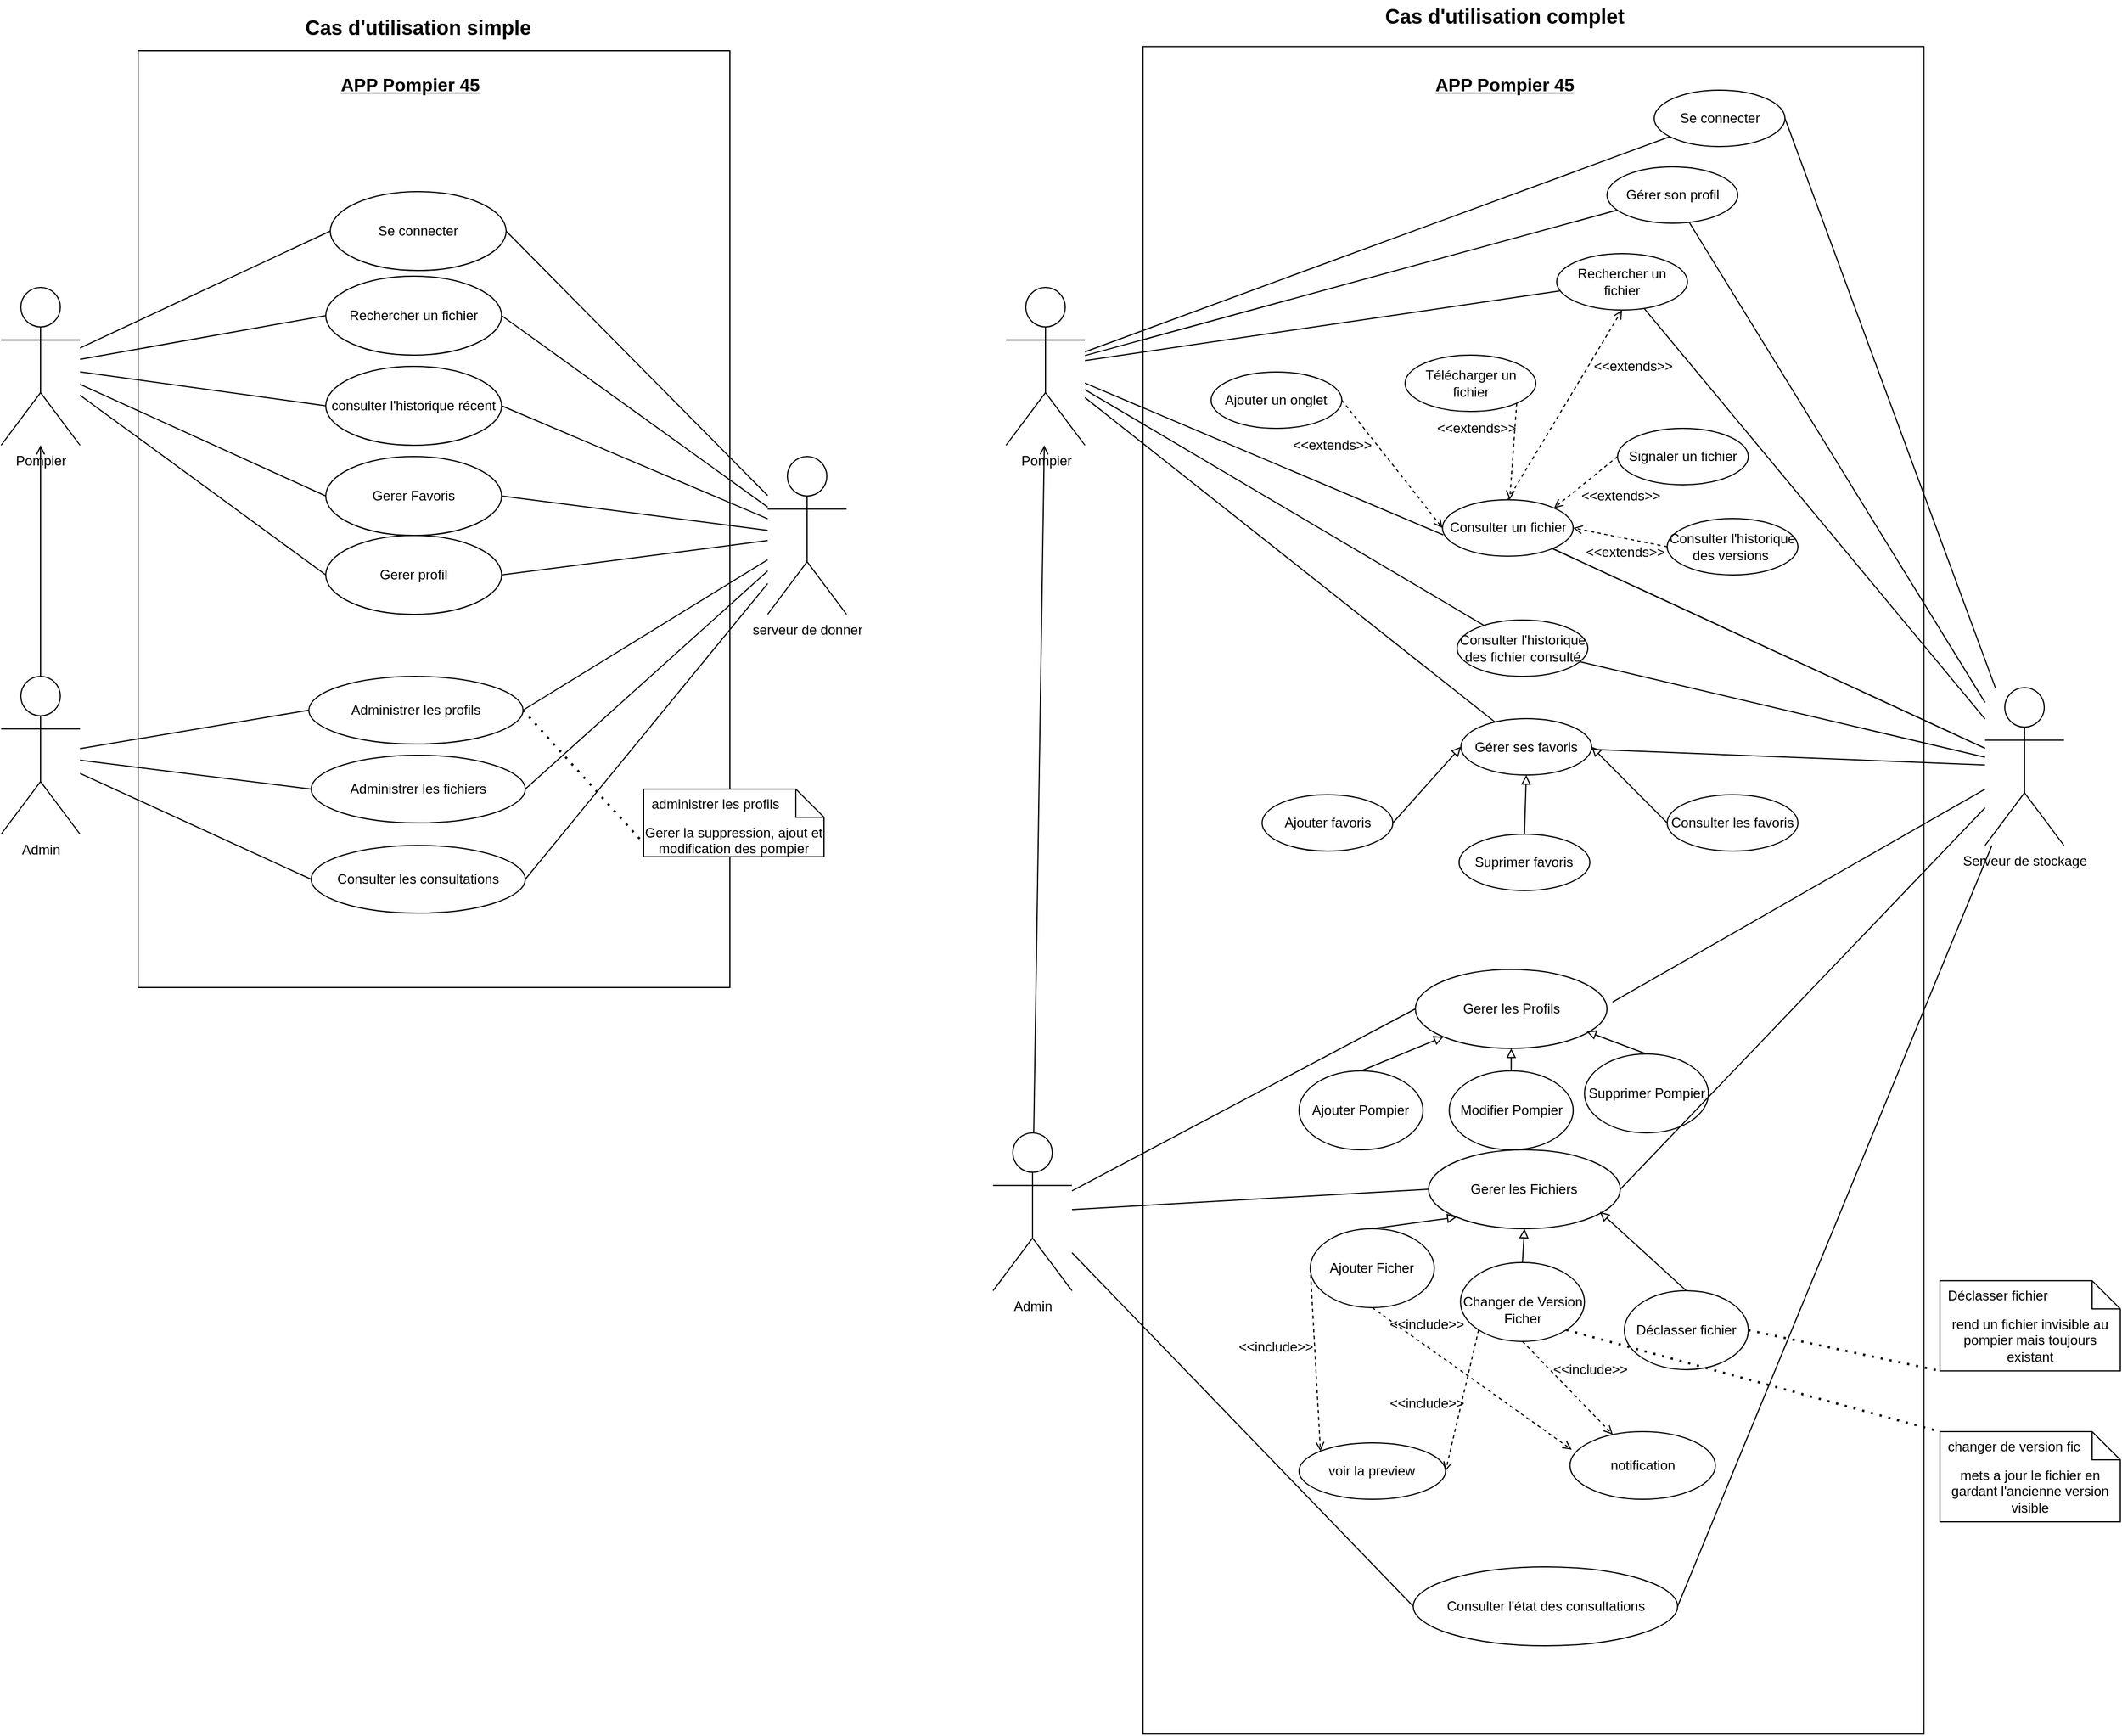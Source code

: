 <mxfile version="22.0.6" type="google" pages="4">
  <diagram name="Cas d&#39;utilisation" id="VHXien45f1KX8Zx-jsjJ">
    <mxGraphModel dx="1434" dy="797" grid="1" gridSize="10" guides="1" tooltips="1" connect="1" arrows="1" fold="1" page="1" pageScale="1" pageWidth="827" pageHeight="1169" math="0" shadow="0">
      <root>
        <mxCell id="0" />
        <mxCell id="1" parent="0" />
        <mxCell id="7_obwbhdIAsgRjPfOjju-1" value="Pompier" style="shape=umlActor;verticalLabelPosition=bottom;verticalAlign=top;html=1;outlineConnect=0;" parent="1" vertex="1">
          <mxGeometry x="60" y="255" width="70" height="140" as="geometry" />
        </mxCell>
        <mxCell id="R0H3yH_AfiAj4ty1ME0v-1" value="Admin" style="shape=umlActor;verticalLabelPosition=bottom;verticalAlign=top;html=1;outlineConnect=0;" parent="1" vertex="1">
          <mxGeometry x="60" y="600" width="70" height="140" as="geometry" />
        </mxCell>
        <mxCell id="R0H3yH_AfiAj4ty1ME0v-3" value="Text" style="text;html=1;strokeColor=none;fillColor=none;align=center;verticalAlign=middle;whiteSpace=wrap;rounded=0;" parent="1" vertex="1">
          <mxGeometry x="414" y="235" width="60" height="30" as="geometry" />
        </mxCell>
        <mxCell id="_afQoSZlzshs0_Bqq0BC-2" value="" style="rounded=0;whiteSpace=wrap;html=1;rotation=90;" parent="1" vertex="1">
          <mxGeometry x="28.5" y="198" width="831" height="525" as="geometry" />
        </mxCell>
        <mxCell id="R0H3yH_AfiAj4ty1ME0v-4" value="&lt;b&gt;&lt;u&gt;&lt;font style=&quot;font-size: 16px;&quot;&gt;APP Pompier 45&lt;/font&gt;&lt;/u&gt;&lt;/b&gt;" style="text;html=1;strokeColor=none;fillColor=none;align=center;verticalAlign=middle;whiteSpace=wrap;rounded=0;" parent="1" vertex="1">
          <mxGeometry x="335" y="60" width="176" height="30" as="geometry" />
        </mxCell>
        <mxCell id="R0H3yH_AfiAj4ty1ME0v-5" value="serveur de donner" style="shape=umlActor;verticalLabelPosition=bottom;verticalAlign=top;html=1;outlineConnect=0;" parent="1" vertex="1">
          <mxGeometry x="740" y="405" width="70" height="140" as="geometry" />
        </mxCell>
        <mxCell id="R0H3yH_AfiAj4ty1ME0v-6" value="Se connecter" style="ellipse;whiteSpace=wrap;html=1;" parent="1" vertex="1">
          <mxGeometry x="352" y="170" width="156" height="70" as="geometry" />
        </mxCell>
        <mxCell id="_afQoSZlzshs0_Bqq0BC-4" value="Consulter les consultations " style="ellipse;whiteSpace=wrap;html=1;" parent="1" vertex="1">
          <mxGeometry x="335" y="750" width="190" height="60" as="geometry" />
        </mxCell>
        <mxCell id="R0H3yH_AfiAj4ty1ME0v-7" value="Rechercher un fichier" style="ellipse;whiteSpace=wrap;html=1;" parent="1" vertex="1">
          <mxGeometry x="348" y="245" width="156" height="70" as="geometry" />
        </mxCell>
        <mxCell id="R0H3yH_AfiAj4ty1ME0v-8" value="consulter l&#39;historique récent" style="ellipse;whiteSpace=wrap;html=1;" parent="1" vertex="1">
          <mxGeometry x="348" y="325" width="156" height="70" as="geometry" />
        </mxCell>
        <mxCell id="R0H3yH_AfiAj4ty1ME0v-9" value="Gerer Favoris" style="ellipse;whiteSpace=wrap;html=1;" parent="1" vertex="1">
          <mxGeometry x="348" y="405" width="156" height="70" as="geometry" />
        </mxCell>
        <mxCell id="R0H3yH_AfiAj4ty1ME0v-10" value="Gerer profil" style="ellipse;whiteSpace=wrap;html=1;" parent="1" vertex="1">
          <mxGeometry x="348" y="475" width="156" height="70" as="geometry" />
        </mxCell>
        <mxCell id="_afQoSZlzshs0_Bqq0BC-6" value="" style="endArrow=none;html=1;rounded=0;entryX=0;entryY=0.5;entryDx=0;entryDy=0;" parent="1" source="7_obwbhdIAsgRjPfOjju-1" target="R0H3yH_AfiAj4ty1ME0v-6" edge="1">
          <mxGeometry width="50" height="50" relative="1" as="geometry">
            <mxPoint x="390" y="450" as="sourcePoint" />
            <mxPoint x="440" y="400" as="targetPoint" />
          </mxGeometry>
        </mxCell>
        <mxCell id="_afQoSZlzshs0_Bqq0BC-9" value="" style="endArrow=none;html=1;rounded=0;entryX=0;entryY=0.5;entryDx=0;entryDy=0;" parent="1" source="7_obwbhdIAsgRjPfOjju-1" target="R0H3yH_AfiAj4ty1ME0v-7" edge="1">
          <mxGeometry width="50" height="50" relative="1" as="geometry">
            <mxPoint x="140" y="260" as="sourcePoint" />
            <mxPoint x="364" y="260" as="targetPoint" />
          </mxGeometry>
        </mxCell>
        <mxCell id="R0H3yH_AfiAj4ty1ME0v-11" value="Gerer la suppression, ajout et modification des pompier" style="shape=note2;boundedLbl=1;whiteSpace=wrap;html=1;size=25;verticalAlign=top;align=center;" parent="1" vertex="1">
          <mxGeometry x="630" y="700" width="160" height="60" as="geometry" />
        </mxCell>
        <mxCell id="R0H3yH_AfiAj4ty1ME0v-12" value="administrer les profils" style="resizeWidth=1;part=1;strokeColor=none;fillColor=none;align=left;spacingLeft=5;" parent="R0H3yH_AfiAj4ty1ME0v-11" vertex="1">
          <mxGeometry width="160" height="25" relative="1" as="geometry" />
        </mxCell>
        <mxCell id="_afQoSZlzshs0_Bqq0BC-11" value="" style="endArrow=none;html=1;rounded=0;entryX=0;entryY=0.5;entryDx=0;entryDy=0;" parent="1" source="7_obwbhdIAsgRjPfOjju-1" target="R0H3yH_AfiAj4ty1ME0v-9" edge="1">
          <mxGeometry width="50" height="50" relative="1" as="geometry">
            <mxPoint x="160" y="280" as="sourcePoint" />
            <mxPoint x="384" y="280" as="targetPoint" />
          </mxGeometry>
        </mxCell>
        <mxCell id="R0H3yH_AfiAj4ty1ME0v-13" value="" style="endArrow=none;dashed=1;html=1;dashPattern=1 3;strokeWidth=2;rounded=0;exitX=1;exitY=0.5;exitDx=0;exitDy=0;entryX=-0.006;entryY=0.783;entryDx=0;entryDy=0;entryPerimeter=0;" parent="1" source="_afQoSZlzshs0_Bqq0BC-5" target="R0H3yH_AfiAj4ty1ME0v-11" edge="1">
          <mxGeometry width="50" height="50" relative="1" as="geometry">
            <mxPoint x="560" y="595" as="sourcePoint" />
            <mxPoint x="610" y="545" as="targetPoint" />
          </mxGeometry>
        </mxCell>
        <mxCell id="_afQoSZlzshs0_Bqq0BC-5" value="Administrer les profils " style="ellipse;whiteSpace=wrap;html=1;" parent="1" vertex="1">
          <mxGeometry x="333" y="600" width="190" height="60" as="geometry" />
        </mxCell>
        <mxCell id="_afQoSZlzshs0_Bqq0BC-13" value="" style="endArrow=none;html=1;rounded=0;exitX=1;exitY=0.5;exitDx=0;exitDy=0;" parent="1" source="R0H3yH_AfiAj4ty1ME0v-6" target="R0H3yH_AfiAj4ty1ME0v-5" edge="1">
          <mxGeometry width="50" height="50" relative="1" as="geometry">
            <mxPoint x="140" y="319" as="sourcePoint" />
            <mxPoint x="362" y="215" as="targetPoint" />
          </mxGeometry>
        </mxCell>
        <mxCell id="_afQoSZlzshs0_Bqq0BC-10" value="" style="endArrow=none;html=1;rounded=0;entryX=0;entryY=0.5;entryDx=0;entryDy=0;" parent="1" source="7_obwbhdIAsgRjPfOjju-1" target="R0H3yH_AfiAj4ty1ME0v-8" edge="1">
          <mxGeometry width="50" height="50" relative="1" as="geometry">
            <mxPoint x="150" y="270" as="sourcePoint" />
            <mxPoint x="374" y="270" as="targetPoint" />
          </mxGeometry>
        </mxCell>
        <mxCell id="_afQoSZlzshs0_Bqq0BC-14" value="" style="endArrow=none;html=1;rounded=0;exitX=1;exitY=0.5;exitDx=0;exitDy=0;" parent="1" source="R0H3yH_AfiAj4ty1ME0v-7" target="R0H3yH_AfiAj4ty1ME0v-5" edge="1">
          <mxGeometry width="50" height="50" relative="1" as="geometry">
            <mxPoint x="150" y="329" as="sourcePoint" />
            <mxPoint x="372" y="225" as="targetPoint" />
          </mxGeometry>
        </mxCell>
        <mxCell id="_afQoSZlzshs0_Bqq0BC-12" value="" style="endArrow=none;html=1;rounded=0;entryX=0;entryY=0.5;entryDx=0;entryDy=0;" parent="1" source="7_obwbhdIAsgRjPfOjju-1" target="R0H3yH_AfiAj4ty1ME0v-10" edge="1">
          <mxGeometry width="50" height="50" relative="1" as="geometry">
            <mxPoint x="170" y="290" as="sourcePoint" />
            <mxPoint x="394" y="290" as="targetPoint" />
          </mxGeometry>
        </mxCell>
        <mxCell id="_afQoSZlzshs0_Bqq0BC-15" value="" style="endArrow=none;html=1;rounded=0;exitX=1;exitY=0.5;exitDx=0;exitDy=0;" parent="1" source="R0H3yH_AfiAj4ty1ME0v-8" target="R0H3yH_AfiAj4ty1ME0v-5" edge="1">
          <mxGeometry width="50" height="50" relative="1" as="geometry">
            <mxPoint x="160" y="339" as="sourcePoint" />
            <mxPoint x="382" y="235" as="targetPoint" />
          </mxGeometry>
        </mxCell>
        <mxCell id="_afQoSZlzshs0_Bqq0BC-16" value="" style="endArrow=none;html=1;rounded=0;exitX=1;exitY=0.5;exitDx=0;exitDy=0;" parent="1" source="R0H3yH_AfiAj4ty1ME0v-9" target="R0H3yH_AfiAj4ty1ME0v-5" edge="1">
          <mxGeometry width="50" height="50" relative="1" as="geometry">
            <mxPoint x="170" y="349" as="sourcePoint" />
            <mxPoint x="392" y="245" as="targetPoint" />
          </mxGeometry>
        </mxCell>
        <mxCell id="_afQoSZlzshs0_Bqq0BC-17" value="" style="endArrow=none;html=1;rounded=0;exitX=1;exitY=0.5;exitDx=0;exitDy=0;" parent="1" source="R0H3yH_AfiAj4ty1ME0v-10" target="R0H3yH_AfiAj4ty1ME0v-5" edge="1">
          <mxGeometry width="50" height="50" relative="1" as="geometry">
            <mxPoint x="180" y="359" as="sourcePoint" />
            <mxPoint x="402" y="255" as="targetPoint" />
          </mxGeometry>
        </mxCell>
        <mxCell id="_afQoSZlzshs0_Bqq0BC-18" value="Administrer les fichiers" style="ellipse;whiteSpace=wrap;html=1;" parent="1" vertex="1">
          <mxGeometry x="335" y="670" width="190" height="60" as="geometry" />
        </mxCell>
        <mxCell id="_afQoSZlzshs0_Bqq0BC-19" value="" style="endArrow=none;html=1;rounded=0;entryX=0;entryY=0.5;entryDx=0;entryDy=0;" parent="1" source="R0H3yH_AfiAj4ty1ME0v-1" target="_afQoSZlzshs0_Bqq0BC-5" edge="1">
          <mxGeometry width="50" height="50" relative="1" as="geometry">
            <mxPoint x="140" y="361" as="sourcePoint" />
            <mxPoint x="358" y="520" as="targetPoint" />
          </mxGeometry>
        </mxCell>
        <mxCell id="_afQoSZlzshs0_Bqq0BC-20" value="" style="endArrow=none;html=1;rounded=0;entryX=0;entryY=0.5;entryDx=0;entryDy=0;" parent="1" source="R0H3yH_AfiAj4ty1ME0v-1" target="_afQoSZlzshs0_Bqq0BC-18" edge="1">
          <mxGeometry width="50" height="50" relative="1" as="geometry">
            <mxPoint x="150" y="371" as="sourcePoint" />
            <mxPoint x="368" y="530" as="targetPoint" />
          </mxGeometry>
        </mxCell>
        <mxCell id="R0H3yH_AfiAj4ty1ME0v-16" value="" style="endArrow=none;html=1;rounded=0;entryX=1;entryY=0.5;entryDx=0;entryDy=0;" parent="1" source="R0H3yH_AfiAj4ty1ME0v-5" target="_afQoSZlzshs0_Bqq0BC-5" edge="1">
          <mxGeometry width="50" height="50" relative="1" as="geometry">
            <mxPoint x="560" y="610" as="sourcePoint" />
            <mxPoint x="610" y="560" as="targetPoint" />
          </mxGeometry>
        </mxCell>
        <mxCell id="_afQoSZlzshs0_Bqq0BC-21" value="" style="endArrow=none;html=1;rounded=0;entryX=0;entryY=0.5;entryDx=0;entryDy=0;" parent="1" source="R0H3yH_AfiAj4ty1ME0v-1" target="_afQoSZlzshs0_Bqq0BC-4" edge="1">
          <mxGeometry width="50" height="50" relative="1" as="geometry">
            <mxPoint x="160" y="381" as="sourcePoint" />
            <mxPoint x="378" y="540" as="targetPoint" />
          </mxGeometry>
        </mxCell>
        <mxCell id="_afQoSZlzshs0_Bqq0BC-22" value="" style="endArrow=none;html=1;rounded=0;exitX=1;exitY=0.5;exitDx=0;exitDy=0;" parent="1" source="_afQoSZlzshs0_Bqq0BC-18" target="R0H3yH_AfiAj4ty1ME0v-5" edge="1">
          <mxGeometry width="50" height="50" relative="1" as="geometry">
            <mxPoint x="170" y="391" as="sourcePoint" />
            <mxPoint x="388" y="550" as="targetPoint" />
          </mxGeometry>
        </mxCell>
        <mxCell id="_afQoSZlzshs0_Bqq0BC-23" value="" style="endArrow=none;html=1;rounded=0;exitX=1;exitY=0.5;exitDx=0;exitDy=0;" parent="1" source="_afQoSZlzshs0_Bqq0BC-4" target="R0H3yH_AfiAj4ty1ME0v-5" edge="1">
          <mxGeometry width="50" height="50" relative="1" as="geometry">
            <mxPoint x="180" y="401" as="sourcePoint" />
            <mxPoint x="398" y="560" as="targetPoint" />
          </mxGeometry>
        </mxCell>
        <mxCell id="_afQoSZlzshs0_Bqq0BC-26" value="" style="endArrow=open;html=1;rounded=0;endFill=0;" parent="1" source="R0H3yH_AfiAj4ty1ME0v-1" target="7_obwbhdIAsgRjPfOjju-1" edge="1">
          <mxGeometry width="50" height="50" relative="1" as="geometry">
            <mxPoint x="500" y="420" as="sourcePoint" />
            <mxPoint x="550" y="370" as="targetPoint" />
          </mxGeometry>
        </mxCell>
        <mxCell id="_afQoSZlzshs0_Bqq0BC-27" value="Pompier" style="shape=umlActor;verticalLabelPosition=bottom;verticalAlign=top;html=1;outlineConnect=0;" parent="1" vertex="1">
          <mxGeometry x="951.5" y="255" width="70" height="140" as="geometry" />
        </mxCell>
        <mxCell id="_afQoSZlzshs0_Bqq0BC-28" value="Admin" style="shape=umlActor;verticalLabelPosition=bottom;verticalAlign=top;html=1;outlineConnect=0;" parent="1" vertex="1">
          <mxGeometry x="940" y="1005" width="70" height="140" as="geometry" />
        </mxCell>
        <mxCell id="_afQoSZlzshs0_Bqq0BC-29" value="Text" style="text;html=1;strokeColor=none;fillColor=none;align=center;verticalAlign=middle;whiteSpace=wrap;rounded=0;" parent="1" vertex="1">
          <mxGeometry x="1305.5" y="235" width="60" height="30" as="geometry" />
        </mxCell>
        <mxCell id="_afQoSZlzshs0_Bqq0BC-30" value="" style="rounded=0;whiteSpace=wrap;html=1;rotation=90;" parent="1" vertex="1">
          <mxGeometry x="670.89" y="443.37" width="1496.96" height="692.72" as="geometry" />
        </mxCell>
        <mxCell id="_afQoSZlzshs0_Bqq0BC-31" value="&lt;b&gt;&lt;u&gt;&lt;font style=&quot;font-size: 16px;&quot;&gt;APP Pompier 45&lt;/font&gt;&lt;/u&gt;&lt;/b&gt;" style="text;html=1;strokeColor=none;fillColor=none;align=center;verticalAlign=middle;whiteSpace=wrap;rounded=0;" parent="1" vertex="1">
          <mxGeometry x="1305.5" y="60" width="176" height="30" as="geometry" />
        </mxCell>
        <mxCell id="_afQoSZlzshs0_Bqq0BC-32" value="Serveur de stockage" style="shape=umlActor;verticalLabelPosition=bottom;verticalAlign=top;html=1;outlineConnect=0;" parent="1" vertex="1">
          <mxGeometry x="1820" y="610" width="70" height="140" as="geometry" />
        </mxCell>
        <mxCell id="_afQoSZlzshs0_Bqq0BC-60" value="" style="endArrow=open;html=1;rounded=0;endFill=0;" parent="1" source="_afQoSZlzshs0_Bqq0BC-28" target="_afQoSZlzshs0_Bqq0BC-27" edge="1">
          <mxGeometry width="50" height="50" relative="1" as="geometry">
            <mxPoint x="1391.5" y="420" as="sourcePoint" />
            <mxPoint x="1441.5" y="370" as="targetPoint" />
          </mxGeometry>
        </mxCell>
        <mxCell id="_afQoSZlzshs0_Bqq0BC-61" value="&lt;b&gt;&lt;font style=&quot;font-size: 18px;&quot;&gt;Cas d&#39;utilisation simple &lt;/font&gt;&lt;/b&gt;" style="text;html=1;strokeColor=none;fillColor=none;align=center;verticalAlign=middle;whiteSpace=wrap;rounded=0;" parent="1" vertex="1">
          <mxGeometry x="313" y="10" width="234" height="30" as="geometry" />
        </mxCell>
        <mxCell id="_afQoSZlzshs0_Bqq0BC-62" value="&lt;b&gt;&lt;font style=&quot;font-size: 18px;&quot;&gt;Cas d&#39;utilisation complet &lt;/font&gt;&lt;/b&gt;" style="text;html=1;strokeColor=none;fillColor=none;align=center;verticalAlign=middle;whiteSpace=wrap;rounded=0;" parent="1" vertex="1">
          <mxGeometry x="1276.75" width="234" height="30" as="geometry" />
        </mxCell>
        <mxCell id="_afQoSZlzshs0_Bqq0BC-63" style="edgeStyle=orthogonalEdgeStyle;rounded=0;orthogonalLoop=1;jettySize=auto;html=1;exitX=0.5;exitY=1;exitDx=0;exitDy=0;" parent="1" source="_afQoSZlzshs0_Bqq0BC-31" target="_afQoSZlzshs0_Bqq0BC-31" edge="1">
          <mxGeometry relative="1" as="geometry" />
        </mxCell>
        <mxCell id="_afQoSZlzshs0_Bqq0BC-64" value="Se connecter" style="ellipse;whiteSpace=wrap;html=1;" parent="1" vertex="1">
          <mxGeometry x="1526.5" y="80" width="116" height="50" as="geometry" />
        </mxCell>
        <mxCell id="R0H3yH_AfiAj4ty1ME0v-19" value="Gerer les Profils" style="ellipse;whiteSpace=wrap;html=1;" parent="1" vertex="1">
          <mxGeometry x="1314.64" y="860" width="170" height="70" as="geometry" />
        </mxCell>
        <mxCell id="_afQoSZlzshs0_Bqq0BC-66" value="Gérer son profil" style="ellipse;whiteSpace=wrap;html=1;" parent="1" vertex="1">
          <mxGeometry x="1484.64" y="148" width="116" height="50" as="geometry" />
        </mxCell>
        <mxCell id="R0H3yH_AfiAj4ty1ME0v-20" value="Ajouter Pompier" style="ellipse;whiteSpace=wrap;html=1;" parent="1" vertex="1">
          <mxGeometry x="1211.39" y="950" width="110" height="70" as="geometry" />
        </mxCell>
        <mxCell id="R0H3yH_AfiAj4ty1ME0v-21" value="Modifier Pompier" style="ellipse;whiteSpace=wrap;html=1;" parent="1" vertex="1">
          <mxGeometry x="1344.64" y="950" width="110" height="70" as="geometry" />
        </mxCell>
        <mxCell id="R0H3yH_AfiAj4ty1ME0v-22" value="Supprimer Pompier" style="ellipse;whiteSpace=wrap;html=1;" parent="1" vertex="1">
          <mxGeometry x="1464.64" y="935" width="110" height="70" as="geometry" />
        </mxCell>
        <mxCell id="_afQoSZlzshs0_Bqq0BC-67" value="Rechercher un fichier" style="ellipse;whiteSpace=wrap;html=1;" parent="1" vertex="1">
          <mxGeometry x="1440" y="225" width="116" height="50" as="geometry" />
        </mxCell>
        <mxCell id="R0H3yH_AfiAj4ty1ME0v-23" value="" style="endArrow=block;html=1;rounded=0;exitX=0.5;exitY=0;exitDx=0;exitDy=0;entryX=0;entryY=1;entryDx=0;entryDy=0;endFill=0;" parent="1" source="R0H3yH_AfiAj4ty1ME0v-20" target="R0H3yH_AfiAj4ty1ME0v-19" edge="1">
          <mxGeometry width="50" height="50" relative="1" as="geometry">
            <mxPoint x="1490" y="560" as="sourcePoint" />
            <mxPoint x="1540" y="510" as="targetPoint" />
          </mxGeometry>
        </mxCell>
        <mxCell id="R0H3yH_AfiAj4ty1ME0v-24" value="" style="endArrow=block;html=1;rounded=0;exitX=0.5;exitY=0;exitDx=0;exitDy=0;entryX=0.5;entryY=1;entryDx=0;entryDy=0;endFill=0;" parent="1" source="R0H3yH_AfiAj4ty1ME0v-21" target="R0H3yH_AfiAj4ty1ME0v-19" edge="1">
          <mxGeometry width="50" height="50" relative="1" as="geometry">
            <mxPoint x="1261" y="720" as="sourcePoint" />
            <mxPoint x="1305" y="690" as="targetPoint" />
          </mxGeometry>
        </mxCell>
        <mxCell id="_afQoSZlzshs0_Bqq0BC-68" value="Consulter un fichier " style="ellipse;whiteSpace=wrap;html=1;" parent="1" vertex="1">
          <mxGeometry x="1338.64" y="443.37" width="116" height="50" as="geometry" />
        </mxCell>
        <mxCell id="R0H3yH_AfiAj4ty1ME0v-25" value="" style="endArrow=block;html=1;rounded=0;exitX=0.5;exitY=0;exitDx=0;exitDy=0;entryX=0.894;entryY=0.786;entryDx=0;entryDy=0;endFill=0;entryPerimeter=0;" parent="1" source="R0H3yH_AfiAj4ty1ME0v-22" target="R0H3yH_AfiAj4ty1ME0v-19" edge="1">
          <mxGeometry width="50" height="50" relative="1" as="geometry">
            <mxPoint x="1271" y="730" as="sourcePoint" />
            <mxPoint x="1315" y="700" as="targetPoint" />
          </mxGeometry>
        </mxCell>
        <mxCell id="R0H3yH_AfiAj4ty1ME0v-26" value="" style="endArrow=none;html=1;rounded=0;entryX=0;entryY=0.5;entryDx=0;entryDy=0;" parent="1" source="_afQoSZlzshs0_Bqq0BC-28" target="R0H3yH_AfiAj4ty1ME0v-19" edge="1">
          <mxGeometry width="50" height="50" relative="1" as="geometry">
            <mxPoint x="1490" y="560" as="sourcePoint" />
            <mxPoint x="1540" y="510" as="targetPoint" />
          </mxGeometry>
        </mxCell>
        <mxCell id="R0H3yH_AfiAj4ty1ME0v-27" value="" style="endArrow=none;html=1;rounded=0;exitX=1.029;exitY=0.414;exitDx=0;exitDy=0;exitPerimeter=0;" parent="1" source="R0H3yH_AfiAj4ty1ME0v-19" target="_afQoSZlzshs0_Bqq0BC-32" edge="1">
          <mxGeometry width="50" height="50" relative="1" as="geometry">
            <mxPoint x="1032" y="678" as="sourcePoint" />
            <mxPoint x="1280" y="665" as="targetPoint" />
          </mxGeometry>
        </mxCell>
        <mxCell id="R0H3yH_AfiAj4ty1ME0v-28" value="Gerer les Fichiers" style="ellipse;whiteSpace=wrap;html=1;" parent="1" vertex="1">
          <mxGeometry x="1326.39" y="1020" width="170" height="70" as="geometry" />
        </mxCell>
        <mxCell id="_afQoSZlzshs0_Bqq0BC-69" value="Ajouter un onglet" style="ellipse;whiteSpace=wrap;html=1;" parent="1" vertex="1">
          <mxGeometry x="1133.39" y="330" width="116" height="50" as="geometry" />
        </mxCell>
        <mxCell id="_afQoSZlzshs0_Bqq0BC-70" value="Télécharger un fichier" style="ellipse;whiteSpace=wrap;html=1;" parent="1" vertex="1">
          <mxGeometry x="1305.5" y="315" width="116" height="50" as="geometry" />
        </mxCell>
        <mxCell id="_afQoSZlzshs0_Bqq0BC-71" value="Signaler un fichier" style="ellipse;whiteSpace=wrap;html=1;" parent="1" vertex="1">
          <mxGeometry x="1494" y="380" width="116" height="50" as="geometry" />
        </mxCell>
        <mxCell id="R0H3yH_AfiAj4ty1ME0v-32" value="" style="endArrow=block;html=1;rounded=0;exitX=0.5;exitY=0;exitDx=0;exitDy=0;entryX=0;entryY=1;entryDx=0;entryDy=0;endFill=0;" parent="1" source="R0H3yH_AfiAj4ty1ME0v-29" target="R0H3yH_AfiAj4ty1ME0v-28" edge="1">
          <mxGeometry width="50" height="50" relative="1" as="geometry">
            <mxPoint x="1500" y="730" as="sourcePoint" />
            <mxPoint x="1550" y="680" as="targetPoint" />
          </mxGeometry>
        </mxCell>
        <mxCell id="R0H3yH_AfiAj4ty1ME0v-33" value="" style="endArrow=block;html=1;rounded=0;exitX=0.5;exitY=0;exitDx=0;exitDy=0;entryX=0.5;entryY=1;entryDx=0;entryDy=0;endFill=0;" parent="1" source="R0H3yH_AfiAj4ty1ME0v-30" target="R0H3yH_AfiAj4ty1ME0v-28" edge="1">
          <mxGeometry width="50" height="50" relative="1" as="geometry">
            <mxPoint x="1271" y="890" as="sourcePoint" />
            <mxPoint x="1315" y="860" as="targetPoint" />
          </mxGeometry>
        </mxCell>
        <mxCell id="R0H3yH_AfiAj4ty1ME0v-34" value="" style="endArrow=block;html=1;rounded=0;exitX=0.5;exitY=0;exitDx=0;exitDy=0;entryX=0.894;entryY=0.786;entryDx=0;entryDy=0;endFill=0;entryPerimeter=0;" parent="1" source="R0H3yH_AfiAj4ty1ME0v-31" target="R0H3yH_AfiAj4ty1ME0v-28" edge="1">
          <mxGeometry width="50" height="50" relative="1" as="geometry">
            <mxPoint x="1281" y="900" as="sourcePoint" />
            <mxPoint x="1325" y="870" as="targetPoint" />
          </mxGeometry>
        </mxCell>
        <mxCell id="R0H3yH_AfiAj4ty1ME0v-30" value="&lt;div&gt;&lt;br&gt;&lt;/div&gt;&lt;div&gt;Changer de Version &lt;br&gt;&lt;/div&gt;&lt;div&gt;Ficher&lt;br&gt;&lt;/div&gt;" style="ellipse;whiteSpace=wrap;html=1;" parent="1" vertex="1">
          <mxGeometry x="1354.64" y="1120" width="110" height="70" as="geometry" />
        </mxCell>
        <mxCell id="R0H3yH_AfiAj4ty1ME0v-35" value="" style="endArrow=none;html=1;rounded=0;exitX=0;exitY=0.5;exitDx=0;exitDy=0;" parent="1" source="R0H3yH_AfiAj4ty1ME0v-28" target="_afQoSZlzshs0_Bqq0BC-28" edge="1">
          <mxGeometry width="50" height="50" relative="1" as="geometry">
            <mxPoint x="1490" y="680" as="sourcePoint" />
            <mxPoint x="1540" y="630" as="targetPoint" />
          </mxGeometry>
        </mxCell>
        <mxCell id="R0H3yH_AfiAj4ty1ME0v-36" value="" style="endArrow=none;html=1;rounded=0;exitX=1;exitY=0.5;exitDx=0;exitDy=0;" parent="1" source="R0H3yH_AfiAj4ty1ME0v-28" target="_afQoSZlzshs0_Bqq0BC-32" edge="1">
          <mxGeometry width="50" height="50" relative="1" as="geometry">
            <mxPoint x="1032" y="678" as="sourcePoint" />
            <mxPoint x="1280" y="665" as="targetPoint" />
          </mxGeometry>
        </mxCell>
        <mxCell id="R0H3yH_AfiAj4ty1ME0v-37" value="Consulter l&#39;état des consultations" style="ellipse;whiteSpace=wrap;html=1;" parent="1" vertex="1">
          <mxGeometry x="1312.75" y="1390" width="234.5" height="70" as="geometry" />
        </mxCell>
        <mxCell id="_afQoSZlzshs0_Bqq0BC-73" value="Consulter l&#39;historique des versions&amp;nbsp; " style="ellipse;whiteSpace=wrap;html=1;" parent="1" vertex="1">
          <mxGeometry x="1538" y="460" width="116" height="50" as="geometry" />
        </mxCell>
        <mxCell id="R0H3yH_AfiAj4ty1ME0v-29" value="Ajouter Ficher" style="ellipse;whiteSpace=wrap;html=1;" parent="1" vertex="1">
          <mxGeometry x="1221.39" y="1090" width="110" height="70" as="geometry" />
        </mxCell>
        <mxCell id="R0H3yH_AfiAj4ty1ME0v-38" value="" style="endArrow=none;html=1;rounded=0;exitX=1;exitY=0.5;exitDx=0;exitDy=0;" parent="1" source="R0H3yH_AfiAj4ty1ME0v-37" target="_afQoSZlzshs0_Bqq0BC-32" edge="1">
          <mxGeometry width="50" height="50" relative="1" as="geometry">
            <mxPoint x="1490" y="770" as="sourcePoint" />
            <mxPoint x="1540" y="720" as="targetPoint" />
          </mxGeometry>
        </mxCell>
        <mxCell id="R0H3yH_AfiAj4ty1ME0v-39" value="" style="endArrow=none;html=1;rounded=0;entryX=0;entryY=0.5;entryDx=0;entryDy=0;" parent="1" source="_afQoSZlzshs0_Bqq0BC-28" target="R0H3yH_AfiAj4ty1ME0v-37" edge="1">
          <mxGeometry width="50" height="50" relative="1" as="geometry">
            <mxPoint x="1490" y="770" as="sourcePoint" />
            <mxPoint x="1540" y="720" as="targetPoint" />
          </mxGeometry>
        </mxCell>
        <mxCell id="R0H3yH_AfiAj4ty1ME0v-31" value="Déclasser fichier" style="ellipse;whiteSpace=wrap;html=1;" parent="1" vertex="1">
          <mxGeometry x="1500.0" y="1145" width="110" height="70" as="geometry" />
        </mxCell>
        <mxCell id="R0H3yH_AfiAj4ty1ME0v-40" value="mets a jour le fichier en gardant l&#39;ancienne version visible" style="shape=note2;boundedLbl=1;whiteSpace=wrap;html=1;size=25;verticalAlign=top;align=center;" parent="1" vertex="1">
          <mxGeometry x="1780" y="1270" width="160" height="80" as="geometry" />
        </mxCell>
        <mxCell id="R0H3yH_AfiAj4ty1ME0v-41" value="changer de version fic" style="resizeWidth=1;part=1;strokeColor=none;fillColor=none;align=left;spacingLeft=5;" parent="R0H3yH_AfiAj4ty1ME0v-40" vertex="1">
          <mxGeometry width="160" height="25" relative="1" as="geometry" />
        </mxCell>
        <mxCell id="_afQoSZlzshs0_Bqq0BC-74" value="Consulter l&#39;historique des fichier consulté " style="ellipse;whiteSpace=wrap;html=1;" parent="1" vertex="1">
          <mxGeometry x="1351.64" y="550" width="116" height="50" as="geometry" />
        </mxCell>
        <mxCell id="R0H3yH_AfiAj4ty1ME0v-42" value="" style="endArrow=none;dashed=1;html=1;dashPattern=1 3;strokeWidth=2;rounded=0;entryX=0;entryY=0;entryDx=0;entryDy=0;entryPerimeter=0;exitX=1;exitY=1;exitDx=0;exitDy=0;" parent="1" source="R0H3yH_AfiAj4ty1ME0v-30" target="R0H3yH_AfiAj4ty1ME0v-40" edge="1">
          <mxGeometry width="50" height="50" relative="1" as="geometry">
            <mxPoint x="1490" y="770" as="sourcePoint" />
            <mxPoint x="1540" y="720" as="targetPoint" />
          </mxGeometry>
        </mxCell>
        <mxCell id="_afQoSZlzshs0_Bqq0BC-75" value="Gérer ses favoris" style="ellipse;whiteSpace=wrap;html=1;" parent="1" vertex="1">
          <mxGeometry x="1355.02" y="637.5" width="116" height="50" as="geometry" />
        </mxCell>
        <mxCell id="R0H3yH_AfiAj4ty1ME0v-43" value="" style="endArrow=open;html=1;rounded=0;exitX=0.5;exitY=1;exitDx=0;exitDy=0;entryX=0.012;entryY=0.267;entryDx=0;entryDy=0;dashed=1;endFill=0;entryPerimeter=0;" parent="1" source="R0H3yH_AfiAj4ty1ME0v-29" target="R0H3yH_AfiAj4ty1ME0v-44" edge="1">
          <mxGeometry width="50" height="50" relative="1" as="geometry">
            <mxPoint x="1490" y="950" as="sourcePoint" />
            <mxPoint x="1540" y="900" as="targetPoint" />
          </mxGeometry>
        </mxCell>
        <mxCell id="R0H3yH_AfiAj4ty1ME0v-44" value="notification" style="ellipse;whiteSpace=wrap;html=1;" parent="1" vertex="1">
          <mxGeometry x="1451.76" y="1270" width="129" height="60" as="geometry" />
        </mxCell>
        <mxCell id="R0H3yH_AfiAj4ty1ME0v-45" value="" style="endArrow=open;html=1;rounded=0;exitX=0.5;exitY=1;exitDx=0;exitDy=0;dashed=1;endFill=0;" parent="1" source="R0H3yH_AfiAj4ty1ME0v-30" target="R0H3yH_AfiAj4ty1ME0v-44" edge="1">
          <mxGeometry width="50" height="50" relative="1" as="geometry">
            <mxPoint x="1490" y="950" as="sourcePoint" />
            <mxPoint x="1540" y="900" as="targetPoint" />
          </mxGeometry>
        </mxCell>
        <mxCell id="_afQoSZlzshs0_Bqq0BC-76" value="Ajouter favoris" style="ellipse;whiteSpace=wrap;html=1;" parent="1" vertex="1">
          <mxGeometry x="1178.64" y="705" width="116" height="50" as="geometry" />
        </mxCell>
        <mxCell id="R0H3yH_AfiAj4ty1ME0v-46" value="voir la preview" style="ellipse;whiteSpace=wrap;html=1;" parent="1" vertex="1">
          <mxGeometry x="1211.39" y="1280" width="130" height="50" as="geometry" />
        </mxCell>
        <mxCell id="_afQoSZlzshs0_Bqq0BC-77" value="Suprimer favoris" style="ellipse;whiteSpace=wrap;html=1;" parent="1" vertex="1">
          <mxGeometry x="1353.39" y="740" width="116" height="50" as="geometry" />
        </mxCell>
        <mxCell id="_afQoSZlzshs0_Bqq0BC-78" value="Consulter les favoris " style="ellipse;whiteSpace=wrap;html=1;" parent="1" vertex="1">
          <mxGeometry x="1538" y="705" width="116" height="50" as="geometry" />
        </mxCell>
        <mxCell id="c8DYgFcGSBWXs4uaxMzO-1" value="" style="endArrow=block;html=1;rounded=0;exitX=1;exitY=0.5;exitDx=0;exitDy=0;entryX=0;entryY=0.5;entryDx=0;entryDy=0;endFill=0;" parent="1" source="_afQoSZlzshs0_Bqq0BC-76" target="_afQoSZlzshs0_Bqq0BC-75" edge="1">
          <mxGeometry width="50" height="50" relative="1" as="geometry">
            <mxPoint x="1270" y="505" as="sourcePoint" />
            <mxPoint x="1343" y="475" as="targetPoint" />
          </mxGeometry>
        </mxCell>
        <mxCell id="c8DYgFcGSBWXs4uaxMzO-2" value="" style="endArrow=block;html=1;rounded=0;exitX=0.5;exitY=0;exitDx=0;exitDy=0;entryX=0.5;entryY=1;entryDx=0;entryDy=0;endFill=0;" parent="1" source="_afQoSZlzshs0_Bqq0BC-77" target="_afQoSZlzshs0_Bqq0BC-75" edge="1">
          <mxGeometry width="50" height="50" relative="1" as="geometry">
            <mxPoint x="1300" y="555" as="sourcePoint" />
            <mxPoint x="1346" y="530" as="targetPoint" />
          </mxGeometry>
        </mxCell>
        <mxCell id="c8DYgFcGSBWXs4uaxMzO-3" value="" style="endArrow=block;html=1;rounded=0;exitX=0;exitY=0.5;exitDx=0;exitDy=0;entryX=1;entryY=0.5;entryDx=0;entryDy=0;endFill=0;" parent="1" source="_afQoSZlzshs0_Bqq0BC-78" target="_afQoSZlzshs0_Bqq0BC-75" edge="1">
          <mxGeometry width="50" height="50" relative="1" as="geometry">
            <mxPoint x="1310" y="565" as="sourcePoint" />
            <mxPoint x="1356" y="540" as="targetPoint" />
          </mxGeometry>
        </mxCell>
        <mxCell id="c8DYgFcGSBWXs4uaxMzO-4" value="" style="endArrow=open;html=1;rounded=0;exitX=1;exitY=0.5;exitDx=0;exitDy=0;entryX=0;entryY=0.5;entryDx=0;entryDy=0;dashed=1;endFill=0;" parent="1" source="_afQoSZlzshs0_Bqq0BC-69" target="_afQoSZlzshs0_Bqq0BC-68" edge="1">
          <mxGeometry width="50" height="50" relative="1" as="geometry">
            <mxPoint x="1296.5" y="310" as="sourcePoint" />
            <mxPoint x="1222.5" y="340" as="targetPoint" />
          </mxGeometry>
        </mxCell>
        <mxCell id="c8DYgFcGSBWXs4uaxMzO-7" value="" style="endArrow=open;html=1;rounded=0;exitX=1;exitY=1;exitDx=0;exitDy=0;dashed=1;endFill=0;" parent="1" source="_afQoSZlzshs0_Bqq0BC-70" target="_afQoSZlzshs0_Bqq0BC-68" edge="1">
          <mxGeometry width="50" height="50" relative="1" as="geometry">
            <mxPoint x="1226" y="310" as="sourcePoint" />
            <mxPoint x="1344" y="350" as="targetPoint" />
          </mxGeometry>
        </mxCell>
        <mxCell id="R0H3yH_AfiAj4ty1ME0v-47" value="&amp;lt;&amp;lt;include&amp;gt;&amp;gt;" style="text;html=1;strokeColor=none;fillColor=none;align=center;verticalAlign=middle;whiteSpace=wrap;rounded=0;" parent="1" vertex="1">
          <mxGeometry x="1294.64" y="1160" width="60" height="30" as="geometry" />
        </mxCell>
        <mxCell id="c8DYgFcGSBWXs4uaxMzO-8" value="" style="endArrow=open;html=1;rounded=0;exitX=0;exitY=0.5;exitDx=0;exitDy=0;entryX=1;entryY=0.5;entryDx=0;entryDy=0;dashed=1;endFill=0;" parent="1" source="_afQoSZlzshs0_Bqq0BC-73" target="_afQoSZlzshs0_Bqq0BC-68" edge="1">
          <mxGeometry width="50" height="50" relative="1" as="geometry">
            <mxPoint x="1292" y="382" as="sourcePoint" />
            <mxPoint x="1361" y="368" as="targetPoint" />
          </mxGeometry>
        </mxCell>
        <mxCell id="R0H3yH_AfiAj4ty1ME0v-48" value="&amp;lt;&amp;lt;include&amp;gt;&amp;gt;" style="text;html=1;strokeColor=none;fillColor=none;align=center;verticalAlign=middle;whiteSpace=wrap;rounded=0;" parent="1" vertex="1">
          <mxGeometry x="1161.39" y="1180" width="60" height="30" as="geometry" />
        </mxCell>
        <mxCell id="c8DYgFcGSBWXs4uaxMzO-9" value="" style="endArrow=open;html=1;rounded=0;exitX=0;exitY=0.5;exitDx=0;exitDy=0;entryX=1;entryY=0;entryDx=0;entryDy=0;dashed=1;endFill=0;" parent="1" source="_afQoSZlzshs0_Bqq0BC-71" target="_afQoSZlzshs0_Bqq0BC-68" edge="1">
          <mxGeometry width="50" height="50" relative="1" as="geometry">
            <mxPoint x="1492" y="400" as="sourcePoint" />
            <mxPoint x="1443" y="368" as="targetPoint" />
          </mxGeometry>
        </mxCell>
        <mxCell id="c8DYgFcGSBWXs4uaxMzO-10" value="" style="endArrow=open;html=1;rounded=0;exitX=0.5;exitY=0;exitDx=0;exitDy=0;entryX=0.5;entryY=1;entryDx=0;entryDy=0;dashed=1;endFill=0;" parent="1" source="_afQoSZlzshs0_Bqq0BC-68" target="_afQoSZlzshs0_Bqq0BC-67" edge="1">
          <mxGeometry width="50" height="50" relative="1" as="geometry">
            <mxPoint x="1540" y="310" as="sourcePoint" />
            <mxPoint x="1460" y="350" as="targetPoint" />
          </mxGeometry>
        </mxCell>
        <mxCell id="R0H3yH_AfiAj4ty1ME0v-50" value="" style="endArrow=open;html=1;rounded=0;exitX=0;exitY=1;exitDx=0;exitDy=0;dashed=1;endFill=0;entryX=1;entryY=0.5;entryDx=0;entryDy=0;" parent="1" source="R0H3yH_AfiAj4ty1ME0v-30" target="R0H3yH_AfiAj4ty1ME0v-46" edge="1">
          <mxGeometry width="50" height="50" relative="1" as="geometry">
            <mxPoint x="1375" y="960" as="sourcePoint" />
            <mxPoint x="1223" y="1004" as="targetPoint" />
          </mxGeometry>
        </mxCell>
        <mxCell id="R0H3yH_AfiAj4ty1ME0v-52" value="&amp;lt;&amp;lt;include&amp;gt;&amp;gt;" style="text;html=1;strokeColor=none;fillColor=none;align=center;verticalAlign=middle;whiteSpace=wrap;rounded=0;" parent="1" vertex="1">
          <mxGeometry x="1440.0" y="1200" width="60" height="30" as="geometry" />
        </mxCell>
        <mxCell id="R0H3yH_AfiAj4ty1ME0v-53" value="&amp;lt;&amp;lt;include&amp;gt;&amp;gt;" style="text;html=1;strokeColor=none;fillColor=none;align=center;verticalAlign=middle;whiteSpace=wrap;rounded=0;" parent="1" vertex="1">
          <mxGeometry x="1294.64" y="1230" width="60" height="30" as="geometry" />
        </mxCell>
        <mxCell id="c8DYgFcGSBWXs4uaxMzO-14" value="&amp;lt;&amp;lt;extends&amp;gt;&amp;gt;" style="text;html=1;strokeColor=none;fillColor=none;align=center;verticalAlign=middle;whiteSpace=wrap;rounded=0;" parent="1" vertex="1">
          <mxGeometry x="1478" y="310" width="60" height="30" as="geometry" />
        </mxCell>
        <mxCell id="c8DYgFcGSBWXs4uaxMzO-15" value="&amp;lt;&amp;lt;extends&amp;gt;&amp;gt;" style="text;html=1;strokeColor=none;fillColor=none;align=center;verticalAlign=middle;whiteSpace=wrap;rounded=0;" parent="1" vertex="1">
          <mxGeometry x="1471.02" y="475" width="60" height="30" as="geometry" />
        </mxCell>
        <mxCell id="c8DYgFcGSBWXs4uaxMzO-13" value="&amp;lt;&amp;lt;extends&amp;gt;&amp;gt;" style="text;html=1;strokeColor=none;fillColor=none;align=center;verticalAlign=middle;whiteSpace=wrap;rounded=0;" parent="1" vertex="1">
          <mxGeometry x="1466.5" y="425" width="60" height="30" as="geometry" />
        </mxCell>
        <mxCell id="R0H3yH_AfiAj4ty1ME0v-56" value="" style="endArrow=none;dashed=1;html=1;dashPattern=1 3;strokeWidth=2;rounded=0;entryX=0;entryY=1;entryDx=0;entryDy=0;entryPerimeter=0;exitX=1;exitY=0.5;exitDx=0;exitDy=0;" parent="1" source="R0H3yH_AfiAj4ty1ME0v-31" target="R0H3yH_AfiAj4ty1ME0v-54" edge="1">
          <mxGeometry width="50" height="50" relative="1" as="geometry">
            <mxPoint x="1490" y="910" as="sourcePoint" />
            <mxPoint x="1540" y="860" as="targetPoint" />
          </mxGeometry>
        </mxCell>
        <mxCell id="c8DYgFcGSBWXs4uaxMzO-16" value="" style="endArrow=none;html=1;rounded=0;entryX=0.006;entryY=0.623;entryDx=0;entryDy=0;entryPerimeter=0;" parent="1" source="_afQoSZlzshs0_Bqq0BC-27" target="_afQoSZlzshs0_Bqq0BC-68" edge="1">
          <mxGeometry width="50" height="50" relative="1" as="geometry">
            <mxPoint x="1330" y="460" as="sourcePoint" />
            <mxPoint x="1380" y="410" as="targetPoint" />
          </mxGeometry>
        </mxCell>
        <mxCell id="c8DYgFcGSBWXs4uaxMzO-17" value="" style="endArrow=none;html=1;rounded=0;" parent="1" source="_afQoSZlzshs0_Bqq0BC-68" target="_afQoSZlzshs0_Bqq0BC-32" edge="1">
          <mxGeometry width="50" height="50" relative="1" as="geometry">
            <mxPoint x="1451.5" y="350.5" as="sourcePoint" />
            <mxPoint x="1764.5" y="369.5" as="targetPoint" />
          </mxGeometry>
        </mxCell>
        <mxCell id="c8DYgFcGSBWXs4uaxMzO-11" value="&amp;lt;&amp;lt;extends&amp;gt;&amp;gt;" style="text;html=1;strokeColor=none;fillColor=none;align=center;verticalAlign=middle;whiteSpace=wrap;rounded=0;" parent="1" vertex="1">
          <mxGeometry x="1211" y="380" width="60" height="30" as="geometry" />
        </mxCell>
        <mxCell id="R0H3yH_AfiAj4ty1ME0v-54" value="rend un fichier invisible au pompier mais toujours existant" style="shape=note2;boundedLbl=1;whiteSpace=wrap;html=1;size=25;verticalAlign=top;align=center;" parent="1" vertex="1">
          <mxGeometry x="1780" y="1136.09" width="160" height="80" as="geometry" />
        </mxCell>
        <mxCell id="R0H3yH_AfiAj4ty1ME0v-55" value="Déclasser fichier" style="resizeWidth=1;part=1;strokeColor=none;fillColor=none;align=left;spacingLeft=5;" parent="R0H3yH_AfiAj4ty1ME0v-54" vertex="1">
          <mxGeometry width="160" height="25" relative="1" as="geometry" />
        </mxCell>
        <mxCell id="c8DYgFcGSBWXs4uaxMzO-12" value="&amp;lt;&amp;lt;extends&amp;gt;&amp;gt;" style="text;html=1;strokeColor=none;fillColor=none;align=center;verticalAlign=middle;whiteSpace=wrap;rounded=0;" parent="1" vertex="1">
          <mxGeometry x="1338.64" y="365" width="60" height="30" as="geometry" />
        </mxCell>
        <mxCell id="c8DYgFcGSBWXs4uaxMzO-18" value="" style="endArrow=none;html=1;rounded=0;" parent="1" source="_afQoSZlzshs0_Bqq0BC-27" target="_afQoSZlzshs0_Bqq0BC-74" edge="1">
          <mxGeometry width="50" height="50" relative="1" as="geometry">
            <mxPoint x="1032" y="337" as="sourcePoint" />
            <mxPoint x="1345" y="356" as="targetPoint" />
          </mxGeometry>
        </mxCell>
        <mxCell id="R0H3yH_AfiAj4ty1ME0v-51" value="" style="endArrow=open;html=1;rounded=0;exitX=0;exitY=0.5;exitDx=0;exitDy=0;entryX=0;entryY=0;entryDx=0;entryDy=0;dashed=1;endFill=0;" parent="1" source="R0H3yH_AfiAj4ty1ME0v-29" target="R0H3yH_AfiAj4ty1ME0v-46" edge="1">
          <mxGeometry width="50" height="50" relative="1" as="geometry">
            <mxPoint x="1242" y="960" as="sourcePoint" />
            <mxPoint x="1168" y="990" as="targetPoint" />
          </mxGeometry>
        </mxCell>
        <mxCell id="c8DYgFcGSBWXs4uaxMzO-19" value="" style="endArrow=none;html=1;rounded=0;" parent="1" source="_afQoSZlzshs0_Bqq0BC-27" target="_afQoSZlzshs0_Bqq0BC-75" edge="1">
          <mxGeometry width="50" height="50" relative="1" as="geometry">
            <mxPoint x="1032" y="346" as="sourcePoint" />
            <mxPoint x="1356" y="446" as="targetPoint" />
          </mxGeometry>
        </mxCell>
        <mxCell id="c8DYgFcGSBWXs4uaxMzO-20" value="" style="endArrow=none;html=1;rounded=0;" parent="1" source="_afQoSZlzshs0_Bqq0BC-75" target="_afQoSZlzshs0_Bqq0BC-32" edge="1">
          <mxGeometry width="50" height="50" relative="1" as="geometry">
            <mxPoint x="1032" y="352" as="sourcePoint" />
            <mxPoint x="1365" y="511" as="targetPoint" />
          </mxGeometry>
        </mxCell>
        <mxCell id="c8DYgFcGSBWXs4uaxMzO-21" value="" style="endArrow=none;html=1;rounded=0;" parent="1" source="_afQoSZlzshs0_Bqq0BC-74" target="_afQoSZlzshs0_Bqq0BC-32" edge="1">
          <mxGeometry width="50" height="50" relative="1" as="geometry">
            <mxPoint x="1042" y="362" as="sourcePoint" />
            <mxPoint x="1375" y="521" as="targetPoint" />
          </mxGeometry>
        </mxCell>
        <mxCell id="c8DYgFcGSBWXs4uaxMzO-22" value="" style="endArrow=none;html=1;rounded=0;" parent="1" source="_afQoSZlzshs0_Bqq0BC-68" target="_afQoSZlzshs0_Bqq0BC-32" edge="1">
          <mxGeometry width="50" height="50" relative="1" as="geometry">
            <mxPoint x="1052" y="372" as="sourcePoint" />
            <mxPoint x="1385" y="531" as="targetPoint" />
          </mxGeometry>
        </mxCell>
        <mxCell id="c8DYgFcGSBWXs4uaxMzO-23" value="" style="endArrow=none;html=1;rounded=0;" parent="1" source="_afQoSZlzshs0_Bqq0BC-27" target="_afQoSZlzshs0_Bqq0BC-67" edge="1">
          <mxGeometry width="50" height="50" relative="1" as="geometry">
            <mxPoint x="1062" y="382" as="sourcePoint" />
            <mxPoint x="1395" y="541" as="targetPoint" />
          </mxGeometry>
        </mxCell>
        <mxCell id="c8DYgFcGSBWXs4uaxMzO-24" value="" style="endArrow=none;html=1;rounded=0;" parent="1" source="_afQoSZlzshs0_Bqq0BC-27" target="_afQoSZlzshs0_Bqq0BC-66" edge="1">
          <mxGeometry width="50" height="50" relative="1" as="geometry">
            <mxPoint x="1072" y="392" as="sourcePoint" />
            <mxPoint x="1405" y="551" as="targetPoint" />
          </mxGeometry>
        </mxCell>
        <mxCell id="c8DYgFcGSBWXs4uaxMzO-25" value="" style="endArrow=none;html=1;rounded=0;" parent="1" source="_afQoSZlzshs0_Bqq0BC-27" target="_afQoSZlzshs0_Bqq0BC-64" edge="1">
          <mxGeometry width="50" height="50" relative="1" as="geometry">
            <mxPoint x="1082" y="402" as="sourcePoint" />
            <mxPoint x="1415" y="561" as="targetPoint" />
          </mxGeometry>
        </mxCell>
        <mxCell id="c8DYgFcGSBWXs4uaxMzO-26" value="" style="endArrow=none;html=1;rounded=0;" parent="1" source="_afQoSZlzshs0_Bqq0BC-67" target="_afQoSZlzshs0_Bqq0BC-32" edge="1">
          <mxGeometry width="50" height="50" relative="1" as="geometry">
            <mxPoint x="1092" y="412" as="sourcePoint" />
            <mxPoint x="1425" y="571" as="targetPoint" />
          </mxGeometry>
        </mxCell>
        <mxCell id="c8DYgFcGSBWXs4uaxMzO-27" value="" style="endArrow=none;html=1;rounded=0;" parent="1" source="_afQoSZlzshs0_Bqq0BC-66" target="_afQoSZlzshs0_Bqq0BC-32" edge="1">
          <mxGeometry width="50" height="50" relative="1" as="geometry">
            <mxPoint x="1102" y="422" as="sourcePoint" />
            <mxPoint x="1435" y="581" as="targetPoint" />
          </mxGeometry>
        </mxCell>
        <mxCell id="c8DYgFcGSBWXs4uaxMzO-28" value="" style="endArrow=none;html=1;rounded=0;exitX=1;exitY=0.5;exitDx=0;exitDy=0;" parent="1" source="_afQoSZlzshs0_Bqq0BC-64" target="_afQoSZlzshs0_Bqq0BC-32" edge="1">
          <mxGeometry width="50" height="50" relative="1" as="geometry">
            <mxPoint x="1112" y="432" as="sourcePoint" />
            <mxPoint x="1445" y="591" as="targetPoint" />
          </mxGeometry>
        </mxCell>
      </root>
    </mxGraphModel>
  </diagram>
  <diagram id="SHH5RB6O0GaNENXZXoB2" name="MCD">
    <mxGraphModel dx="1434" dy="797" grid="1" gridSize="10" guides="1" tooltips="1" connect="1" arrows="1" fold="1" page="1" pageScale="1" pageWidth="827" pageHeight="1169" math="0" shadow="0">
      <root>
        <mxCell id="0" />
        <mxCell id="1" parent="0" />
        <mxCell id="LHKfkxHCovBLvszqjP4N-1" value="ROLE_POMPIER" style="swimlane;fontStyle=0;childLayout=stackLayout;horizontal=1;startSize=26;fillColor=none;horizontalStack=0;resizeParent=1;resizeParentMax=0;resizeLast=0;collapsible=1;marginBottom=0;whiteSpace=wrap;html=1;" parent="1" vertex="1">
          <mxGeometry x="567" y="620" width="246" height="104" as="geometry" />
        </mxCell>
        <mxCell id="LHKfkxHCovBLvszqjP4N-2" value="- PK : idRoleUtilisateur" style="text;strokeColor=none;fillColor=none;align=left;verticalAlign=top;spacingLeft=4;spacingRight=4;overflow=hidden;rotatable=0;points=[[0,0.5],[1,0.5]];portConstraint=eastwest;whiteSpace=wrap;html=1;" parent="LHKfkxHCovBLvszqjP4N-1" vertex="1">
          <mxGeometry y="26" width="246" height="26" as="geometry" />
        </mxCell>
        <mxCell id="LHKfkxHCovBLvszqjP4N-3" value="- nomRoleUtilisateur" style="text;strokeColor=none;fillColor=none;align=left;verticalAlign=top;spacingLeft=4;spacingRight=4;overflow=hidden;rotatable=0;points=[[0,0.5],[1,0.5]];portConstraint=eastwest;whiteSpace=wrap;html=1;" parent="LHKfkxHCovBLvszqjP4N-1" vertex="1">
          <mxGeometry y="52" width="246" height="26" as="geometry" />
        </mxCell>
        <mxCell id="LHKfkxHCovBLvszqjP4N-4" value="- descriptionRoleUtilisateur" style="text;strokeColor=none;fillColor=none;align=left;verticalAlign=top;spacingLeft=4;spacingRight=4;overflow=hidden;rotatable=0;points=[[0,0.5],[1,0.5]];portConstraint=eastwest;whiteSpace=wrap;html=1;" parent="LHKfkxHCovBLvszqjP4N-1" vertex="1">
          <mxGeometry y="78" width="246" height="26" as="geometry" />
        </mxCell>
        <mxCell id="LHKfkxHCovBLvszqjP4N-5" value="Pompier" style="swimlane;fontStyle=0;childLayout=stackLayout;horizontal=1;startSize=30;horizontalStack=0;resizeParent=1;resizeParentMax=0;resizeLast=0;collapsible=1;marginBottom=0;whiteSpace=wrap;html=1;" parent="1" vertex="1">
          <mxGeometry x="190" y="585" width="140" height="210" as="geometry" />
        </mxCell>
        <mxCell id="LHKfkxHCovBLvszqjP4N-6" value="- PK : idPompier" style="text;strokeColor=none;fillColor=none;align=left;verticalAlign=middle;spacingLeft=4;spacingRight=4;overflow=hidden;points=[[0,0.5],[1,0.5]];portConstraint=eastwest;rotatable=0;whiteSpace=wrap;html=1;" parent="LHKfkxHCovBLvszqjP4N-5" vertex="1">
          <mxGeometry y="30" width="140" height="30" as="geometry" />
        </mxCell>
        <mxCell id="LHKfkxHCovBLvszqjP4N-7" value="- nomPompier" style="text;strokeColor=none;fillColor=none;align=left;verticalAlign=middle;spacingLeft=4;spacingRight=4;overflow=hidden;points=[[0,0.5],[1,0.5]];portConstraint=eastwest;rotatable=0;whiteSpace=wrap;html=1;" parent="LHKfkxHCovBLvszqjP4N-5" vertex="1">
          <mxGeometry y="60" width="140" height="30" as="geometry" />
        </mxCell>
        <mxCell id="LHKfkxHCovBLvszqjP4N-8" value="- prenomPompier" style="text;strokeColor=none;fillColor=none;align=left;verticalAlign=middle;spacingLeft=4;spacingRight=4;overflow=hidden;points=[[0,0.5],[1,0.5]];portConstraint=eastwest;rotatable=0;whiteSpace=wrap;html=1;" parent="LHKfkxHCovBLvszqjP4N-5" vertex="1">
          <mxGeometry y="90" width="140" height="30" as="geometry" />
        </mxCell>
        <mxCell id="LHKfkxHCovBLvszqjP4N-9" value="- emailPompier" style="text;strokeColor=none;fillColor=none;align=left;verticalAlign=middle;spacingLeft=4;spacingRight=4;overflow=hidden;points=[[0,0.5],[1,0.5]];portConstraint=eastwest;rotatable=0;whiteSpace=wrap;html=1;" parent="LHKfkxHCovBLvszqjP4N-5" vertex="1">
          <mxGeometry y="120" width="140" height="30" as="geometry" />
        </mxCell>
        <mxCell id="LHKfkxHCovBLvszqjP4N-10" value="- mdpPompier" style="text;strokeColor=none;fillColor=none;align=left;verticalAlign=middle;spacingLeft=4;spacingRight=4;overflow=hidden;points=[[0,0.5],[1,0.5]];portConstraint=eastwest;rotatable=0;whiteSpace=wrap;html=1;" parent="LHKfkxHCovBLvszqjP4N-5" vertex="1">
          <mxGeometry y="150" width="140" height="30" as="geometry" />
        </mxCell>
        <mxCell id="LHKfkxHCovBLvszqjP4N-11" value="- photoPompier" style="text;strokeColor=none;fillColor=none;align=left;verticalAlign=middle;spacingLeft=4;spacingRight=4;overflow=hidden;points=[[0,0.5],[1,0.5]];portConstraint=eastwest;rotatable=0;whiteSpace=wrap;html=1;" parent="LHKfkxHCovBLvszqjP4N-5" vertex="1">
          <mxGeometry y="180" width="140" height="30" as="geometry" />
        </mxCell>
        <mxCell id="LHKfkxHCovBLvszqjP4N-12" value="CATEGORIE" style="swimlane;fontStyle=0;childLayout=stackLayout;horizontal=1;startSize=30;horizontalStack=0;resizeParent=1;resizeParentMax=0;resizeLast=0;collapsible=1;marginBottom=0;whiteSpace=wrap;html=1;" parent="1" vertex="1">
          <mxGeometry x="670" y="170" width="140" height="90" as="geometry" />
        </mxCell>
        <mxCell id="LHKfkxHCovBLvszqjP4N-13" value="- PK : idCategorie" style="text;strokeColor=none;fillColor=none;align=left;verticalAlign=middle;spacingLeft=4;spacingRight=4;overflow=hidden;points=[[0,0.5],[1,0.5]];portConstraint=eastwest;rotatable=0;whiteSpace=wrap;html=1;" parent="LHKfkxHCovBLvszqjP4N-12" vertex="1">
          <mxGeometry y="30" width="140" height="30" as="geometry" />
        </mxCell>
        <mxCell id="LHKfkxHCovBLvszqjP4N-14" value="- nomCategorie" style="text;strokeColor=none;fillColor=none;align=left;verticalAlign=middle;spacingLeft=4;spacingRight=4;overflow=hidden;points=[[0,0.5],[1,0.5]];portConstraint=eastwest;rotatable=0;whiteSpace=wrap;html=1;" parent="LHKfkxHCovBLvszqjP4N-12" vertex="1">
          <mxGeometry y="60" width="140" height="30" as="geometry" />
        </mxCell>
        <mxCell id="LHKfkxHCovBLvszqjP4N-15" value="SOUS_CATEGORIE" style="swimlane;fontStyle=0;childLayout=stackLayout;horizontal=1;startSize=30;horizontalStack=0;resizeParent=1;resizeParentMax=0;resizeLast=0;collapsible=1;marginBottom=0;whiteSpace=wrap;html=1;" parent="1" vertex="1">
          <mxGeometry x="620" y="420" width="140" height="90" as="geometry" />
        </mxCell>
        <mxCell id="LHKfkxHCovBLvszqjP4N-16" value="- PK : idSousCatégorie" style="text;strokeColor=none;fillColor=none;align=left;verticalAlign=middle;spacingLeft=4;spacingRight=4;overflow=hidden;points=[[0,0.5],[1,0.5]];portConstraint=eastwest;rotatable=0;whiteSpace=wrap;html=1;" parent="LHKfkxHCovBLvszqjP4N-15" vertex="1">
          <mxGeometry y="30" width="140" height="30" as="geometry" />
        </mxCell>
        <mxCell id="LHKfkxHCovBLvszqjP4N-17" value="- nomSousCategorie" style="text;strokeColor=none;fillColor=none;align=left;verticalAlign=middle;spacingLeft=4;spacingRight=4;overflow=hidden;points=[[0,0.5],[1,0.5]];portConstraint=eastwest;rotatable=0;whiteSpace=wrap;html=1;" parent="LHKfkxHCovBLvszqjP4N-15" vertex="1">
          <mxGeometry y="60" width="140" height="30" as="geometry" />
        </mxCell>
        <mxCell id="LHKfkxHCovBLvszqjP4N-18" value="DATE" style="swimlane;fontStyle=0;childLayout=stackLayout;horizontal=1;startSize=30;horizontalStack=0;resizeParent=1;resizeParentMax=0;resizeLast=0;collapsible=1;marginBottom=0;whiteSpace=wrap;html=1;" parent="1" vertex="1">
          <mxGeometry y="270" width="140" height="90" as="geometry" />
        </mxCell>
        <mxCell id="LHKfkxHCovBLvszqjP4N-19" value="- PK : idDate" style="text;strokeColor=none;fillColor=none;align=left;verticalAlign=middle;spacingLeft=4;spacingRight=4;overflow=hidden;points=[[0,0.5],[1,0.5]];portConstraint=eastwest;rotatable=0;whiteSpace=wrap;html=1;" parent="LHKfkxHCovBLvszqjP4N-18" vertex="1">
          <mxGeometry y="30" width="140" height="30" as="geometry" />
        </mxCell>
        <mxCell id="LHKfkxHCovBLvszqjP4N-20" value="- laDate" style="text;strokeColor=none;fillColor=none;align=left;verticalAlign=middle;spacingLeft=4;spacingRight=4;overflow=hidden;points=[[0,0.5],[1,0.5]];portConstraint=eastwest;rotatable=0;whiteSpace=wrap;html=1;" parent="LHKfkxHCovBLvszqjP4N-18" vertex="1">
          <mxGeometry y="60" width="140" height="30" as="geometry" />
        </mxCell>
        <mxCell id="LHKfkxHCovBLvszqjP4N-21" value="EST_CAT" style="shape=rhombus;perimeter=rhombusPerimeter;whiteSpace=wrap;html=1;align=center;" parent="1" vertex="1">
          <mxGeometry x="520" y="285" width="120" height="60" as="geometry" />
        </mxCell>
        <mxCell id="LHKfkxHCovBLvszqjP4N-22" value="A consulte" style="shape=rhombus;perimeter=rhombusPerimeter;whiteSpace=wrap;html=1;align=center;" parent="1" vertex="1">
          <mxGeometry x="200" y="285" width="120" height="60" as="geometry" />
        </mxCell>
        <mxCell id="LHKfkxHCovBLvszqjP4N-23" value="EST_ROLE" style="shape=rhombus;perimeter=rhombusPerimeter;whiteSpace=wrap;html=1;align=center;" parent="1" vertex="1">
          <mxGeometry x="405" y="660" width="120" height="60" as="geometry" />
        </mxCell>
        <mxCell id="LHKfkxHCovBLvszqjP4N-24" value="" style="shape=rhombus;perimeter=rhombusPerimeter;whiteSpace=wrap;html=1;align=center;" parent="1" vertex="1">
          <mxGeometry x="460" y="470" width="135" height="80" as="geometry" />
        </mxCell>
        <mxCell id="LHKfkxHCovBLvszqjP4N-25" value="Favorie" style="shape=rhombus;perimeter=rhombusPerimeter;whiteSpace=wrap;html=1;align=center;" parent="1" vertex="1">
          <mxGeometry x="310" y="450" width="120" height="60" as="geometry" />
        </mxCell>
        <mxCell id="LHKfkxHCovBLvszqjP4N-26" value="EST_ETAT" style="shape=rhombus;perimeter=rhombusPerimeter;whiteSpace=wrap;html=1;align=center;" parent="1" vertex="1">
          <mxGeometry x="350" y="50" width="120" height="60" as="geometry" />
        </mxCell>
        <mxCell id="LHKfkxHCovBLvszqjP4N-27" value="FICHIER" style="swimlane;fontStyle=0;childLayout=stackLayout;horizontal=1;startSize=30;horizontalStack=0;resizeParent=1;resizeParentMax=0;resizeLast=0;collapsible=1;marginBottom=0;whiteSpace=wrap;html=1;" parent="1" vertex="1">
          <mxGeometry x="350" y="240" width="140" height="150" as="geometry" />
        </mxCell>
        <mxCell id="LHKfkxHCovBLvszqjP4N-28" value="- PK : idFicher" style="text;strokeColor=none;fillColor=none;align=left;verticalAlign=middle;spacingLeft=4;spacingRight=4;overflow=hidden;points=[[0,0.5],[1,0.5]];portConstraint=eastwest;rotatable=0;whiteSpace=wrap;html=1;" parent="LHKfkxHCovBLvszqjP4N-27" vertex="1">
          <mxGeometry y="30" width="140" height="30" as="geometry" />
        </mxCell>
        <mxCell id="LHKfkxHCovBLvszqjP4N-29" value="- nomFicher" style="text;strokeColor=none;fillColor=none;align=left;verticalAlign=middle;spacingLeft=4;spacingRight=4;overflow=hidden;points=[[0,0.5],[1,0.5]];portConstraint=eastwest;rotatable=0;whiteSpace=wrap;html=1;" parent="LHKfkxHCovBLvszqjP4N-27" vertex="1">
          <mxGeometry y="60" width="140" height="30" as="geometry" />
        </mxCell>
        <mxCell id="LHKfkxHCovBLvszqjP4N-30" value="- leFichier" style="text;strokeColor=none;fillColor=none;align=left;verticalAlign=middle;spacingLeft=4;spacingRight=4;overflow=hidden;points=[[0,0.5],[1,0.5]];portConstraint=eastwest;rotatable=0;whiteSpace=wrap;html=1;" parent="LHKfkxHCovBLvszqjP4N-27" vertex="1">
          <mxGeometry y="90" width="140" height="30" as="geometry" />
        </mxCell>
        <mxCell id="LHKfkxHCovBLvszqjP4N-31" value="- extensionFichier" style="text;strokeColor=none;fillColor=none;align=left;verticalAlign=middle;spacingLeft=4;spacingRight=4;overflow=hidden;points=[[0,0.5],[1,0.5]];portConstraint=eastwest;rotatable=0;whiteSpace=wrap;html=1;" parent="LHKfkxHCovBLvszqjP4N-27" vertex="1">
          <mxGeometry y="120" width="140" height="30" as="geometry" />
        </mxCell>
        <mxCell id="LHKfkxHCovBLvszqjP4N-32" value="" style="endArrow=none;html=1;rounded=0;exitX=1;exitY=0.5;exitDx=0;exitDy=0;entryX=0;entryY=0.5;entryDx=0;entryDy=0;" parent="1" source="LHKfkxHCovBLvszqjP4N-8" target="LHKfkxHCovBLvszqjP4N-23" edge="1">
          <mxGeometry width="50" height="50" relative="1" as="geometry">
            <mxPoint x="390" y="440" as="sourcePoint" />
            <mxPoint x="440" y="390" as="targetPoint" />
          </mxGeometry>
        </mxCell>
        <mxCell id="LHKfkxHCovBLvszqjP4N-33" value="" style="endArrow=none;html=1;rounded=0;exitX=1;exitY=0.5;exitDx=0;exitDy=0;entryX=0;entryY=0.5;entryDx=0;entryDy=0;" parent="1" source="LHKfkxHCovBLvszqjP4N-23" target="LHKfkxHCovBLvszqjP4N-3" edge="1">
          <mxGeometry width="50" height="50" relative="1" as="geometry">
            <mxPoint x="390" y="440" as="sourcePoint" />
            <mxPoint x="440" y="390" as="targetPoint" />
          </mxGeometry>
        </mxCell>
        <mxCell id="LHKfkxHCovBLvszqjP4N-34" value="(1,1)" style="text;html=1;align=center;verticalAlign=middle;resizable=0;points=[];autosize=1;strokeColor=none;fillColor=none;" parent="1" vertex="1">
          <mxGeometry x="364" y="650" width="50" height="30" as="geometry" />
        </mxCell>
        <mxCell id="LHKfkxHCovBLvszqjP4N-35" value="(0,n)" style="text;html=1;align=center;verticalAlign=middle;resizable=0;points=[];autosize=1;strokeColor=none;fillColor=none;" parent="1" vertex="1">
          <mxGeometry x="470" y="540" width="50" height="30" as="geometry" />
        </mxCell>
        <mxCell id="LHKfkxHCovBLvszqjP4N-36" value="ETAT_FICHIER" style="swimlane;fontStyle=0;childLayout=stackLayout;horizontal=1;startSize=30;horizontalStack=0;resizeParent=1;resizeParentMax=0;resizeLast=0;collapsible=1;marginBottom=0;whiteSpace=wrap;html=1;" parent="1" vertex="1">
          <mxGeometry x="550" y="20" width="140" height="120" as="geometry" />
        </mxCell>
        <mxCell id="LHKfkxHCovBLvszqjP4N-37" value="- PK : idFicher" style="text;strokeColor=none;fillColor=none;align=left;verticalAlign=middle;spacingLeft=4;spacingRight=4;overflow=hidden;points=[[0,0.5],[1,0.5]];portConstraint=eastwest;rotatable=0;whiteSpace=wrap;html=1;" parent="LHKfkxHCovBLvszqjP4N-36" vertex="1">
          <mxGeometry y="30" width="140" height="30" as="geometry" />
        </mxCell>
        <mxCell id="LHKfkxHCovBLvszqjP4N-38" value="- nomEtatFichier" style="text;strokeColor=none;fillColor=none;align=left;verticalAlign=middle;spacingLeft=4;spacingRight=4;overflow=hidden;points=[[0,0.5],[1,0.5]];portConstraint=eastwest;rotatable=0;whiteSpace=wrap;html=1;" parent="LHKfkxHCovBLvszqjP4N-36" vertex="1">
          <mxGeometry y="60" width="140" height="30" as="geometry" />
        </mxCell>
        <mxCell id="LHKfkxHCovBLvszqjP4N-39" value="- descriptionEtatFichier" style="text;strokeColor=none;fillColor=none;align=left;verticalAlign=middle;spacingLeft=4;spacingRight=4;overflow=hidden;points=[[0,0.5],[1,0.5]];portConstraint=eastwest;rotatable=0;whiteSpace=wrap;html=1;" parent="LHKfkxHCovBLvszqjP4N-36" vertex="1">
          <mxGeometry y="90" width="140" height="30" as="geometry" />
        </mxCell>
        <mxCell id="LHKfkxHCovBLvszqjP4N-40" value="" style="endArrow=none;html=1;rounded=0;" parent="1" source="LHKfkxHCovBLvszqjP4N-24" target="LHKfkxHCovBLvszqjP4N-5" edge="1">
          <mxGeometry width="50" height="50" relative="1" as="geometry">
            <mxPoint x="390" y="440" as="sourcePoint" />
            <mxPoint x="440" y="390" as="targetPoint" />
          </mxGeometry>
        </mxCell>
        <mxCell id="LHKfkxHCovBLvszqjP4N-41" value="" style="endArrow=none;html=1;rounded=0;exitX=1;exitY=0.5;exitDx=0;exitDy=0;" parent="1" source="LHKfkxHCovBLvszqjP4N-26" target="LHKfkxHCovBLvszqjP4N-36" edge="1">
          <mxGeometry width="50" height="50" relative="1" as="geometry">
            <mxPoint x="260" y="380" as="sourcePoint" />
            <mxPoint x="310" y="330" as="targetPoint" />
          </mxGeometry>
        </mxCell>
        <mxCell id="LHKfkxHCovBLvszqjP4N-42" value="" style="endArrow=none;html=1;rounded=0;entryX=1;entryY=0.5;entryDx=0;entryDy=0;exitX=0.067;exitY=0.533;exitDx=0;exitDy=0;exitPerimeter=0;" parent="1" source="LHKfkxHCovBLvszqjP4N-22" target="LHKfkxHCovBLvszqjP4N-19" edge="1">
          <mxGeometry width="50" height="50" relative="1" as="geometry">
            <mxPoint x="390" y="440" as="sourcePoint" />
            <mxPoint x="440" y="390" as="targetPoint" />
          </mxGeometry>
        </mxCell>
        <mxCell id="LHKfkxHCovBLvszqjP4N-43" value="" style="endArrow=none;html=1;rounded=0;" parent="1" source="LHKfkxHCovBLvszqjP4N-27" target="LHKfkxHCovBLvszqjP4N-26" edge="1">
          <mxGeometry width="50" height="50" relative="1" as="geometry">
            <mxPoint x="480" y="90" as="sourcePoint" />
            <mxPoint x="560" y="90" as="targetPoint" />
          </mxGeometry>
        </mxCell>
        <mxCell id="LHKfkxHCovBLvszqjP4N-44" value="est dans " style="shape=rhombus;perimeter=rhombusPerimeter;whiteSpace=wrap;html=1;align=center;" parent="1" vertex="1">
          <mxGeometry x="680" y="300" width="120" height="60" as="geometry" />
        </mxCell>
        <mxCell id="LHKfkxHCovBLvszqjP4N-45" value="(0,n)" style="text;html=1;align=center;verticalAlign=middle;resizable=0;points=[];autosize=1;strokeColor=none;fillColor=none;" parent="1" vertex="1">
          <mxGeometry x="460" y="50" width="50" height="30" as="geometry" />
        </mxCell>
        <mxCell id="LHKfkxHCovBLvszqjP4N-46" value="(0,n)" style="text;html=1;align=center;verticalAlign=middle;resizable=0;points=[];autosize=1;strokeColor=none;fillColor=none;" parent="1" vertex="1">
          <mxGeometry x="405" y="100" width="50" height="30" as="geometry" />
        </mxCell>
        <mxCell id="LHKfkxHCovBLvszqjP4N-47" value="" style="endArrow=none;html=1;rounded=0;" parent="1" source="LHKfkxHCovBLvszqjP4N-15" target="LHKfkxHCovBLvszqjP4N-44" edge="1">
          <mxGeometry width="50" height="50" relative="1" as="geometry">
            <mxPoint x="390" y="490" as="sourcePoint" />
            <mxPoint x="440" y="440" as="targetPoint" />
          </mxGeometry>
        </mxCell>
        <mxCell id="LHKfkxHCovBLvszqjP4N-48" value="" style="endArrow=none;html=1;rounded=0;entryX=0.5;entryY=0;entryDx=0;entryDy=0;exitX=0.5;exitY=1;exitDx=0;exitDy=0;" parent="1" source="LHKfkxHCovBLvszqjP4N-12" target="LHKfkxHCovBLvszqjP4N-44" edge="1">
          <mxGeometry width="50" height="50" relative="1" as="geometry">
            <mxPoint x="390" y="490" as="sourcePoint" />
            <mxPoint x="440" y="440" as="targetPoint" />
          </mxGeometry>
        </mxCell>
        <mxCell id="LHKfkxHCovBLvszqjP4N-49" value="(1,1)" style="text;html=1;align=center;verticalAlign=middle;resizable=0;points=[];autosize=1;strokeColor=none;fillColor=none;" parent="1" vertex="1">
          <mxGeometry x="740" y="360" width="50" height="30" as="geometry" />
        </mxCell>
        <mxCell id="LHKfkxHCovBLvszqjP4N-50" value="" style="endArrow=none;html=1;rounded=0;" parent="1" source="LHKfkxHCovBLvszqjP4N-27" target="LHKfkxHCovBLvszqjP4N-21" edge="1">
          <mxGeometry width="50" height="50" relative="1" as="geometry">
            <mxPoint x="420" y="250" as="sourcePoint" />
            <mxPoint x="420" y="120" as="targetPoint" />
          </mxGeometry>
        </mxCell>
        <mxCell id="LHKfkxHCovBLvszqjP4N-51" value="" style="endArrow=none;html=1;rounded=0;" parent="1" source="LHKfkxHCovBLvszqjP4N-21" target="LHKfkxHCovBLvszqjP4N-15" edge="1">
          <mxGeometry width="50" height="50" relative="1" as="geometry">
            <mxPoint x="260" y="380" as="sourcePoint" />
            <mxPoint x="310" y="330" as="targetPoint" />
          </mxGeometry>
        </mxCell>
        <mxCell id="LHKfkxHCovBLvszqjP4N-52" value="- description" style="text;html=1;align=center;verticalAlign=middle;resizable=0;points=[];autosize=1;strokeColor=none;fillColor=none;" parent="1" vertex="1">
          <mxGeometry x="482.5" y="510" width="90" height="30" as="geometry" />
        </mxCell>
        <mxCell id="LHKfkxHCovBLvszqjP4N-53" value="(0,n)" style="text;html=1;align=center;verticalAlign=middle;resizable=0;points=[];autosize=1;strokeColor=none;fillColor=none;" parent="1" vertex="1">
          <mxGeometry x="750" y="270" width="50" height="30" as="geometry" />
        </mxCell>
        <mxCell id="LHKfkxHCovBLvszqjP4N-54" value="" style="endArrow=none;html=1;rounded=0;exitX=0.5;exitY=1;exitDx=0;exitDy=0;entryX=0.5;entryY=0;entryDx=0;entryDy=0;" parent="1" source="LHKfkxHCovBLvszqjP4N-22" target="LHKfkxHCovBLvszqjP4N-5" edge="1">
          <mxGeometry width="50" height="50" relative="1" as="geometry">
            <mxPoint x="390" y="440" as="sourcePoint" />
            <mxPoint x="440" y="390" as="targetPoint" />
          </mxGeometry>
        </mxCell>
        <mxCell id="LHKfkxHCovBLvszqjP4N-55" value="SIGANLEMENT" style="text;html=1;align=center;verticalAlign=middle;resizable=0;points=[];autosize=1;strokeColor=none;fillColor=none;" parent="1" vertex="1">
          <mxGeometry x="472.5" y="490" width="110" height="30" as="geometry" />
        </mxCell>
        <mxCell id="LHKfkxHCovBLvszqjP4N-56" value="" style="endArrow=none;html=1;rounded=0;exitX=0;exitY=0.5;exitDx=0;exitDy=0;entryX=1;entryY=0.5;entryDx=0;entryDy=0;" parent="1" source="LHKfkxHCovBLvszqjP4N-29" target="LHKfkxHCovBLvszqjP4N-22" edge="1">
          <mxGeometry width="50" height="50" relative="1" as="geometry">
            <mxPoint x="270" y="355" as="sourcePoint" />
            <mxPoint x="270" y="500" as="targetPoint" />
          </mxGeometry>
        </mxCell>
        <mxCell id="LHKfkxHCovBLvszqjP4N-57" value="(0,n)" style="text;html=1;align=center;verticalAlign=middle;resizable=0;points=[];autosize=1;strokeColor=none;fillColor=none;" parent="1" vertex="1">
          <mxGeometry x="160" y="285" width="50" height="30" as="geometry" />
        </mxCell>
        <mxCell id="LHKfkxHCovBLvszqjP4N-58" value="" style="endArrow=none;html=1;rounded=0;exitX=0;exitY=0.5;exitDx=0;exitDy=0;entryX=1;entryY=0.5;entryDx=0;entryDy=0;" parent="1" source="LHKfkxHCovBLvszqjP4N-24" target="LHKfkxHCovBLvszqjP4N-24" edge="1">
          <mxGeometry width="50" height="50" relative="1" as="geometry">
            <mxPoint x="615" y="470" as="sourcePoint" />
            <mxPoint x="665" y="420" as="targetPoint" />
          </mxGeometry>
        </mxCell>
        <mxCell id="LHKfkxHCovBLvszqjP4N-59" value="" style="endArrow=none;html=1;rounded=0;entryX=0.378;entryY=0.163;entryDx=0;entryDy=0;entryPerimeter=0;" parent="1" source="LHKfkxHCovBLvszqjP4N-27" target="LHKfkxHCovBLvszqjP4N-24" edge="1">
          <mxGeometry width="50" height="50" relative="1" as="geometry">
            <mxPoint x="260" y="380" as="sourcePoint" />
            <mxPoint x="310" y="330" as="targetPoint" />
          </mxGeometry>
        </mxCell>
        <mxCell id="LHKfkxHCovBLvszqjP4N-60" value="(0,n)" style="text;html=1;align=center;verticalAlign=middle;resizable=0;points=[];autosize=1;strokeColor=none;fillColor=none;" parent="1" vertex="1">
          <mxGeometry x="300" y="285" width="50" height="30" as="geometry" />
        </mxCell>
        <mxCell id="LHKfkxHCovBLvszqjP4N-61" value="(0,n)" style="text;html=1;align=center;verticalAlign=middle;resizable=0;points=[];autosize=1;strokeColor=none;fillColor=none;" parent="1" vertex="1">
          <mxGeometry x="210" y="345" width="50" height="30" as="geometry" />
        </mxCell>
        <mxCell id="LHKfkxHCovBLvszqjP4N-62" value="" style="endArrow=none;html=1;rounded=0;" parent="1" source="LHKfkxHCovBLvszqjP4N-5" target="LHKfkxHCovBLvszqjP4N-25" edge="1">
          <mxGeometry width="50" height="50" relative="1" as="geometry">
            <mxPoint x="260" y="470" as="sourcePoint" />
            <mxPoint x="310" y="420" as="targetPoint" />
          </mxGeometry>
        </mxCell>
        <mxCell id="LHKfkxHCovBLvszqjP4N-63" value="" style="endArrow=none;html=1;rounded=0;entryX=0.5;entryY=1;entryDx=0;entryDy=0;exitX=0.5;exitY=0;exitDx=0;exitDy=0;" parent="1" source="LHKfkxHCovBLvszqjP4N-25" target="LHKfkxHCovBLvszqjP4N-27" edge="1">
          <mxGeometry width="50" height="50" relative="1" as="geometry">
            <mxPoint x="390" y="490" as="sourcePoint" />
            <mxPoint x="440" y="440" as="targetPoint" />
          </mxGeometry>
        </mxCell>
        <mxCell id="LHKfkxHCovBLvszqjP4N-64" value="(0,n)" style="text;html=1;align=center;verticalAlign=middle;resizable=0;points=[];autosize=1;strokeColor=none;fillColor=none;" parent="1" vertex="1">
          <mxGeometry x="300" y="495" width="50" height="30" as="geometry" />
        </mxCell>
        <mxCell id="LHKfkxHCovBLvszqjP4N-65" value="(o,n)" style="text;html=1;strokeColor=none;fillColor=none;align=center;verticalAlign=middle;whiteSpace=wrap;rounded=0;" parent="1" vertex="1">
          <mxGeometry x="345" y="410" width="60" height="30" as="geometry" />
        </mxCell>
        <mxCell id="LHKfkxHCovBLvszqjP4N-66" value="(0,n)" style="text;html=1;align=center;verticalAlign=middle;resizable=0;points=[];autosize=1;strokeColor=none;fillColor=none;" parent="1" vertex="1">
          <mxGeometry x="490" y="440" width="50" height="30" as="geometry" />
        </mxCell>
        <mxCell id="LHKfkxHCovBLvszqjP4N-67" value="(0,n)" style="text;html=1;strokeColor=none;fillColor=none;align=center;verticalAlign=middle;whiteSpace=wrap;rounded=0;" parent="1" vertex="1">
          <mxGeometry x="595" y="330" width="60" height="30" as="geometry" />
        </mxCell>
        <mxCell id="LHKfkxHCovBLvszqjP4N-68" value="(0,n)" style="text;html=1;align=center;verticalAlign=middle;resizable=0;points=[];autosize=1;strokeColor=none;fillColor=none;" parent="1" vertex="1">
          <mxGeometry x="502.5" y="650" width="50" height="30" as="geometry" />
        </mxCell>
        <mxCell id="LHKfkxHCovBLvszqjP4N-69" value="(1,1)" style="text;html=1;align=center;verticalAlign=middle;resizable=0;points=[];autosize=1;strokeColor=none;fillColor=none;" parent="1" vertex="1">
          <mxGeometry x="500" y="280" width="50" height="30" as="geometry" />
        </mxCell>
      </root>
    </mxGraphModel>
  </diagram>
  <diagram id="8z-uSvPBFnytKBNpQHT0" name="Diagramme d&#39;activité recherche fichier">
    <mxGraphModel grid="1" page="1" gridSize="10" guides="1" tooltips="1" connect="1" arrows="1" fold="1" pageScale="1" pageWidth="827" pageHeight="1169" math="0" shadow="0">
      <root>
        <mxCell id="0" />
        <mxCell id="1" parent="0" />
        <mxCell id="z6Cr9fZ1sqPfvJeswqqq-1" value="Pompier" style="text;html=1;align=center;verticalAlign=middle;resizable=0;points=[];autosize=1;strokeColor=none;fillColor=none;" vertex="1" parent="1">
          <mxGeometry x="145" y="68" width="70" height="30" as="geometry" />
        </mxCell>
        <mxCell id="z6Cr9fZ1sqPfvJeswqqq-2" value="Serveur" style="text;html=1;align=center;verticalAlign=middle;resizable=0;points=[];autosize=1;strokeColor=none;fillColor=none;" vertex="1" parent="1">
          <mxGeometry x="550" y="68" width="70" height="30" as="geometry" />
        </mxCell>
        <mxCell id="z6Cr9fZ1sqPfvJeswqqq-6" style="edgeStyle=orthogonalEdgeStyle;rounded=0;orthogonalLoop=1;jettySize=auto;html=1;entryX=0.5;entryY=0;entryDx=0;entryDy=0;endArrow=open;endFill=0;" edge="1" parent="1" source="z6Cr9fZ1sqPfvJeswqqq-4" target="z6Cr9fZ1sqPfvJeswqqq-5">
          <mxGeometry relative="1" as="geometry" />
        </mxCell>
        <mxCell id="z6Cr9fZ1sqPfvJeswqqq-17" style="edgeStyle=orthogonalEdgeStyle;rounded=0;orthogonalLoop=1;jettySize=auto;html=1;endArrow=open;endFill=0;" edge="1" parent="1" source="z6Cr9fZ1sqPfvJeswqqq-4">
          <mxGeometry relative="1" as="geometry">
            <mxPoint x="-100" y="420" as="targetPoint" />
          </mxGeometry>
        </mxCell>
        <mxCell id="z6Cr9fZ1sqPfvJeswqqq-4" value="Sélectionne catégorie?" style="strokeWidth=2;html=1;shape=mxgraph.flowchart.decision;whiteSpace=wrap;" vertex="1" parent="1">
          <mxGeometry x="130" y="180" width="100" height="100" as="geometry" />
        </mxCell>
        <mxCell id="z6Cr9fZ1sqPfvJeswqqq-28" style="edgeStyle=orthogonalEdgeStyle;rounded=0;orthogonalLoop=1;jettySize=auto;html=1;endArrow=open;endFill=0;" edge="1" parent="1" source="z6Cr9fZ1sqPfvJeswqqq-5" target="z6Cr9fZ1sqPfvJeswqqq-27">
          <mxGeometry relative="1" as="geometry" />
        </mxCell>
        <mxCell id="z6Cr9fZ1sqPfvJeswqqq-5" value="Clique sur une catégorie" style="rounded=1;whiteSpace=wrap;html=1;absoluteArcSize=1;arcSize=14;strokeWidth=2;" vertex="1" parent="1">
          <mxGeometry x="100" y="310" width="160" height="40" as="geometry" />
        </mxCell>
        <mxCell id="z6Cr9fZ1sqPfvJeswqqq-7" value="[oui]" style="text;html=1;align=center;verticalAlign=middle;resizable=0;points=[];autosize=1;strokeColor=none;fillColor=none;" vertex="1" parent="1">
          <mxGeometry x="190" y="278" width="50" height="30" as="geometry" />
        </mxCell>
        <mxCell id="z6Cr9fZ1sqPfvJeswqqq-8" value="[non]" style="text;html=1;align=center;verticalAlign=middle;resizable=0;points=[];autosize=1;strokeColor=none;fillColor=none;" vertex="1" parent="1">
          <mxGeometry x="75" y="198" width="50" height="30" as="geometry" />
        </mxCell>
        <mxCell id="z6Cr9fZ1sqPfvJeswqqq-10" value="" style="ellipse;html=1;shape=endState;fillColor=#000000;strokeColor=#ff0000;" vertex="1" parent="1">
          <mxGeometry x="670" y="140" width="30" height="30" as="geometry" />
        </mxCell>
        <mxCell id="z6Cr9fZ1sqPfvJeswqqq-11" value="" style="ellipse;html=1;shape=startState;fillColor=#000000;strokeColor=#ff0000;" vertex="1" parent="1">
          <mxGeometry x="165" y="110" width="30" height="30" as="geometry" />
        </mxCell>
        <mxCell id="z6Cr9fZ1sqPfvJeswqqq-12" value="" style="edgeStyle=orthogonalEdgeStyle;html=1;verticalAlign=bottom;endArrow=open;endSize=8;strokeColor=#ff0000;rounded=0;entryX=0.5;entryY=0;entryDx=0;entryDy=0;entryPerimeter=0;" edge="1" parent="1" source="z6Cr9fZ1sqPfvJeswqqq-11" target="z6Cr9fZ1sqPfvJeswqqq-4">
          <mxGeometry relative="1" as="geometry">
            <mxPoint x="180" y="180" as="targetPoint" />
          </mxGeometry>
        </mxCell>
        <mxCell id="z6Cr9fZ1sqPfvJeswqqq-13" value="" style="ellipse;html=1;shape=endState;fillColor=#000000;strokeColor=#ff0000;" vertex="1" parent="1">
          <mxGeometry x="23" y="794" width="30" height="30" as="geometry" />
        </mxCell>
        <mxCell id="z6Cr9fZ1sqPfvJeswqqq-14" value="" style="shape=link;html=1;rounded=0;" edge="1" parent="1">
          <mxGeometry width="100" relative="1" as="geometry">
            <mxPoint x="-120" y="420" as="sourcePoint" />
            <mxPoint x="-20" y="420" as="targetPoint" />
            <Array as="points">
              <mxPoint x="-70" y="420" />
            </Array>
          </mxGeometry>
        </mxCell>
        <mxCell id="z6Cr9fZ1sqPfvJeswqqq-15" value="" style="shape=link;html=1;rounded=0;" edge="1" parent="1">
          <mxGeometry width="100" relative="1" as="geometry">
            <mxPoint x="-40" y="530" as="sourcePoint" />
            <mxPoint x="60" y="530" as="targetPoint" />
            <Array as="points">
              <mxPoint x="10" y="530" />
            </Array>
          </mxGeometry>
        </mxCell>
        <mxCell id="z6Cr9fZ1sqPfvJeswqqq-16" value="" style="shape=link;html=1;rounded=0;" edge="1" parent="1">
          <mxGeometry width="100" relative="1" as="geometry">
            <mxPoint x="-12" y="722" as="sourcePoint" />
            <mxPoint x="88" y="722" as="targetPoint" />
          </mxGeometry>
        </mxCell>
        <mxCell id="z6Cr9fZ1sqPfvJeswqqq-19" value="" style="edgeStyle=elbowEdgeStyle;elbow=vertical;endArrow=open;html=1;curved=0;rounded=0;endSize=8;startSize=8;endFill=0;" edge="1" parent="1">
          <mxGeometry width="50" height="50" relative="1" as="geometry">
            <mxPoint x="-80" y="420" as="sourcePoint" />
            <mxPoint x="-10" y="530" as="targetPoint" />
          </mxGeometry>
        </mxCell>
        <mxCell id="z6Cr9fZ1sqPfvJeswqqq-20" value="" style="edgeStyle=elbowEdgeStyle;elbow=vertical;endArrow=open;html=1;curved=0;rounded=0;endSize=8;startSize=8;endFill=0;" edge="1" parent="1">
          <mxGeometry width="50" height="50" relative="1" as="geometry">
            <mxPoint x="10" y="530" as="sourcePoint" />
            <mxPoint x="10" y="600" as="targetPoint" />
          </mxGeometry>
        </mxCell>
        <mxCell id="z6Cr9fZ1sqPfvJeswqqq-21" value="" style="edgeStyle=elbowEdgeStyle;elbow=vertical;endArrow=open;html=1;curved=0;rounded=0;endSize=8;startSize=8;endFill=0;" edge="1" parent="1">
          <mxGeometry width="50" height="50" relative="1" as="geometry">
            <mxPoint x="37.5" y="724" as="sourcePoint" />
            <mxPoint x="37.5" y="794" as="targetPoint" />
          </mxGeometry>
        </mxCell>
        <mxCell id="z6Cr9fZ1sqPfvJeswqqq-25" style="edgeStyle=orthogonalEdgeStyle;rounded=0;orthogonalLoop=1;jettySize=auto;html=1;exitX=0.5;exitY=1;exitDx=0;exitDy=0;exitPerimeter=0;endArrow=open;endFill=0;" edge="1" parent="1" source="z6Cr9fZ1sqPfvJeswqqq-22">
          <mxGeometry relative="1" as="geometry">
            <mxPoint x="10" y="720" as="targetPoint" />
          </mxGeometry>
        </mxCell>
        <mxCell id="z6Cr9fZ1sqPfvJeswqqq-41" style="edgeStyle=orthogonalEdgeStyle;rounded=0;orthogonalLoop=1;jettySize=auto;html=1;exitX=1;exitY=0.5;exitDx=0;exitDy=0;exitPerimeter=0;entryX=0;entryY=0.5;entryDx=0;entryDy=0;endArrow=open;endFill=0;" edge="1" parent="1" source="z6Cr9fZ1sqPfvJeswqqq-22" target="z6Cr9fZ1sqPfvJeswqqq-40">
          <mxGeometry relative="1" as="geometry" />
        </mxCell>
        <mxCell id="z6Cr9fZ1sqPfvJeswqqq-22" value="&lt;div&gt;Recherche&lt;/div&gt;&lt;div&gt;&amp;nbsp;par mot&lt;br&gt;&lt;/div&gt;" style="strokeWidth=2;html=1;shape=mxgraph.flowchart.decision;whiteSpace=wrap;" vertex="1" parent="1">
          <mxGeometry x="-40" y="590" width="100" height="100" as="geometry" />
        </mxCell>
        <mxCell id="z6Cr9fZ1sqPfvJeswqqq-24" value="[non]" style="text;html=1;align=center;verticalAlign=middle;resizable=0;points=[];autosize=1;strokeColor=none;fillColor=none;" vertex="1" parent="1">
          <mxGeometry x="-40" y="690" width="50" height="30" as="geometry" />
        </mxCell>
        <mxCell id="z6Cr9fZ1sqPfvJeswqqq-42" style="edgeStyle=orthogonalEdgeStyle;rounded=0;orthogonalLoop=1;jettySize=auto;html=1;exitX=0.5;exitY=1;exitDx=0;exitDy=0;exitPerimeter=0;entryX=0;entryY=0.5;entryDx=0;entryDy=0;" edge="1" parent="1" source="z6Cr9fZ1sqPfvJeswqqq-43" target="z6Cr9fZ1sqPfvJeswqqq-43">
          <mxGeometry relative="1" as="geometry">
            <mxPoint x="205" y="443" as="sourcePoint" />
            <mxPoint x="440" y="459" as="targetPoint" />
            <Array as="points">
              <mxPoint x="320" y="459" />
              <mxPoint x="345" y="459" />
            </Array>
          </mxGeometry>
        </mxCell>
        <mxCell id="z6Cr9fZ1sqPfvJeswqqq-46" style="edgeStyle=orthogonalEdgeStyle;rounded=0;orthogonalLoop=1;jettySize=auto;html=1;exitX=0;exitY=0.5;exitDx=0;exitDy=0;exitPerimeter=0;endArrow=open;endFill=0;" edge="1" parent="1" source="z6Cr9fZ1sqPfvJeswqqq-26" target="z6Cr9fZ1sqPfvJeswqqq-45">
          <mxGeometry relative="1" as="geometry" />
        </mxCell>
        <mxCell id="z6Cr9fZ1sqPfvJeswqqq-26" value="Sélectionne un fichier?" style="strokeWidth=2;html=1;shape=mxgraph.flowchart.decision;whiteSpace=wrap;" vertex="1" parent="1">
          <mxGeometry x="160" y="356" width="90" height="88" as="geometry" />
        </mxCell>
        <mxCell id="z6Cr9fZ1sqPfvJeswqqq-31" style="edgeStyle=orthogonalEdgeStyle;rounded=0;orthogonalLoop=1;jettySize=auto;html=1;exitX=1;exitY=0.5;exitDx=0;exitDy=0;exitPerimeter=0;endArrow=open;endFill=0;" edge="1" parent="1" source="JRcKPp59ztbbG3QPF_bN-21">
          <mxGeometry relative="1" as="geometry">
            <mxPoint x="670" y="270" as="targetPoint" />
          </mxGeometry>
        </mxCell>
        <mxCell id="z6Cr9fZ1sqPfvJeswqqq-27" value="Affiche sous catégorie" style="rounded=1;whiteSpace=wrap;html=1;absoluteArcSize=1;arcSize=14;strokeWidth=2;" vertex="1" parent="1">
          <mxGeometry x="450" y="290" width="160" height="40" as="geometry" />
        </mxCell>
        <mxCell id="z6Cr9fZ1sqPfvJeswqqq-29" value="" style="shape=link;html=1;rounded=0;" edge="1" parent="1">
          <mxGeometry width="100" relative="1" as="geometry">
            <mxPoint x="640" y="260" as="sourcePoint" />
            <mxPoint x="740" y="260" as="targetPoint" />
            <Array as="points">
              <mxPoint x="690" y="260" />
            </Array>
          </mxGeometry>
        </mxCell>
        <mxCell id="z6Cr9fZ1sqPfvJeswqqq-30" value="" style="edgeStyle=elbowEdgeStyle;elbow=vertical;endArrow=open;html=1;curved=0;rounded=0;endSize=8;startSize=8;entryX=0.5;entryY=1;entryDx=0;entryDy=0;endFill=0;" edge="1" parent="1" target="z6Cr9fZ1sqPfvJeswqqq-10">
          <mxGeometry width="50" height="50" relative="1" as="geometry">
            <mxPoint x="685" y="260" as="sourcePoint" />
            <mxPoint x="510" y="340" as="targetPoint" />
          </mxGeometry>
        </mxCell>
        <mxCell id="JRcKPp59ztbbG3QPF_bN-1" style="edgeStyle=orthogonalEdgeStyle;rounded=0;orthogonalLoop=1;jettySize=auto;html=1;exitX=1;exitY=0.5;exitDx=0;exitDy=0;entryX=0;entryY=0.5;entryDx=0;entryDy=0;endArrow=open;endFill=0;" edge="1" parent="1" source="z6Cr9fZ1sqPfvJeswqqq-32" target="vlZoutGXtsKHPSaI4IMC-27">
          <mxGeometry relative="1" as="geometry" />
        </mxCell>
        <mxCell id="z6Cr9fZ1sqPfvJeswqqq-32" value="Affiche fichiers" style="rounded=1;whiteSpace=wrap;html=1;absoluteArcSize=1;arcSize=14;strokeWidth=2;" vertex="1" parent="1">
          <mxGeometry x="440" y="445" width="160" height="30" as="geometry" />
        </mxCell>
        <mxCell id="z6Cr9fZ1sqPfvJeswqqq-34" value="Affiche fichier plus vue sous catégorie" style="rounded=1;whiteSpace=wrap;html=1;absoluteArcSize=1;arcSize=14;strokeWidth=2;" vertex="1" parent="1">
          <mxGeometry x="440" y="575" width="160" height="35" as="geometry" />
        </mxCell>
        <mxCell id="z6Cr9fZ1sqPfvJeswqqq-35" value="&lt;div&gt;Affiche fichiers&lt;/div&gt;&lt;div&gt;plus vas dans catégorie&lt;br&gt;&lt;/div&gt;" style="rounded=1;whiteSpace=wrap;html=1;absoluteArcSize=1;arcSize=14;strokeWidth=2;" vertex="1" parent="1">
          <mxGeometry x="450" y="380" width="160" height="40" as="geometry" />
        </mxCell>
        <mxCell id="z6Cr9fZ1sqPfvJeswqqq-36" style="edgeStyle=orthogonalEdgeStyle;rounded=0;orthogonalLoop=1;jettySize=auto;html=1;entryX=1;entryY=0.5;entryDx=0;entryDy=0;entryPerimeter=0;endArrow=open;endFill=0;" edge="1" parent="1" source="z6Cr9fZ1sqPfvJeswqqq-35" target="z6Cr9fZ1sqPfvJeswqqq-26">
          <mxGeometry relative="1" as="geometry" />
        </mxCell>
        <mxCell id="z6Cr9fZ1sqPfvJeswqqq-37" value="[oui]" style="text;html=1;align=center;verticalAlign=middle;resizable=0;points=[];autosize=1;strokeColor=none;fillColor=none;" vertex="1" parent="1">
          <mxGeometry x="220" y="430" width="50" height="30" as="geometry" />
        </mxCell>
        <mxCell id="z6Cr9fZ1sqPfvJeswqqq-38" value="[non]" style="text;html=1;align=center;verticalAlign=middle;resizable=0;points=[];autosize=1;strokeColor=none;fillColor=none;" vertex="1" parent="1">
          <mxGeometry x="120" y="370" width="50" height="30" as="geometry" />
        </mxCell>
        <mxCell id="z6Cr9fZ1sqPfvJeswqqq-39" value="[oui]" style="text;html=1;align=center;verticalAlign=middle;resizable=0;points=[];autosize=1;strokeColor=none;fillColor=none;" vertex="1" parent="1">
          <mxGeometry x="50" y="610" width="50" height="30" as="geometry" />
        </mxCell>
        <mxCell id="JRcKPp59ztbbG3QPF_bN-6" style="edgeStyle=orthogonalEdgeStyle;rounded=0;orthogonalLoop=1;jettySize=auto;html=1;exitX=1;exitY=0.5;exitDx=0;exitDy=0;entryX=0;entryY=0.75;entryDx=0;entryDy=0;endArrow=open;endFill=0;" edge="1" parent="1" source="z6Cr9fZ1sqPfvJeswqqq-40" target="vlZoutGXtsKHPSaI4IMC-6">
          <mxGeometry relative="1" as="geometry">
            <Array as="points">
              <mxPoint x="215" y="660" />
              <mxPoint x="327" y="660" />
              <mxPoint x="327" y="680" />
              <mxPoint x="410" y="680" />
              <mxPoint x="410" y="711" />
            </Array>
          </mxGeometry>
        </mxCell>
        <mxCell id="z6Cr9fZ1sqPfvJeswqqq-40" value="Écrit un mot" style="rounded=1;whiteSpace=wrap;html=1;absoluteArcSize=1;arcSize=14;strokeWidth=2;" vertex="1" parent="1">
          <mxGeometry x="115" y="617.5" width="100" height="45" as="geometry" />
        </mxCell>
        <mxCell id="JRcKPp59ztbbG3QPF_bN-3" style="edgeStyle=orthogonalEdgeStyle;rounded=0;orthogonalLoop=1;jettySize=auto;html=1;exitX=0.5;exitY=1;exitDx=0;exitDy=0;exitPerimeter=0;endArrow=open;endFill=0;" edge="1" parent="1" source="z6Cr9fZ1sqPfvJeswqqq-44" target="vlZoutGXtsKHPSaI4IMC-5">
          <mxGeometry relative="1" as="geometry">
            <Array as="points">
              <mxPoint x="285" y="645" />
            </Array>
          </mxGeometry>
        </mxCell>
        <mxCell id="JRcKPp59ztbbG3QPF_bN-4" style="edgeStyle=orthogonalEdgeStyle;rounded=0;orthogonalLoop=1;jettySize=auto;html=1;endArrow=open;endFill=0;" edge="1" parent="1" source="z6Cr9fZ1sqPfvJeswqqq-44">
          <mxGeometry relative="1" as="geometry">
            <mxPoint x="30" y="520" as="targetPoint" />
            <Array as="points">
              <mxPoint x="285" y="510" />
              <mxPoint x="31" y="510" />
              <mxPoint x="31" y="520" />
            </Array>
          </mxGeometry>
        </mxCell>
        <mxCell id="z6Cr9fZ1sqPfvJeswqqq-44" value="Sélectionne catégorie?" style="strokeWidth=2;html=1;shape=mxgraph.flowchart.decision;whiteSpace=wrap;" vertex="1" parent="1">
          <mxGeometry x="250" y="570" width="70" height="70" as="geometry" />
        </mxCell>
        <mxCell id="z6Cr9fZ1sqPfvJeswqqq-47" style="edgeStyle=orthogonalEdgeStyle;rounded=0;orthogonalLoop=1;jettySize=auto;html=1;exitX=0;exitY=0.5;exitDx=0;exitDy=0;exitPerimeter=0;endArrow=open;endFill=0;" edge="1" parent="1" source="z6Cr9fZ1sqPfvJeswqqq-45">
          <mxGeometry relative="1" as="geometry">
            <mxPoint x="-60" y="420" as="targetPoint" />
            <Array as="points">
              <mxPoint x="-60" y="400" />
            </Array>
          </mxGeometry>
        </mxCell>
        <mxCell id="vlZoutGXtsKHPSaI4IMC-2" style="edgeStyle=orthogonalEdgeStyle;rounded=0;orthogonalLoop=1;jettySize=auto;html=1;exitX=0.5;exitY=1;exitDx=0;exitDy=0;exitPerimeter=0;entryX=0;entryY=0.5;entryDx=0;entryDy=0;endArrow=open;endFill=0;" edge="1" parent="1" source="z6Cr9fZ1sqPfvJeswqqq-45" target="kQJcJdf3YQxTghMK5b4R-1">
          <mxGeometry relative="1" as="geometry" />
        </mxCell>
        <mxCell id="z6Cr9fZ1sqPfvJeswqqq-45" value="&lt;div&gt;Sélectionne&lt;/div&gt;&lt;div&gt;sous catégorie&lt;br&gt;&lt;/div&gt;" style="strokeWidth=2;html=1;shape=mxgraph.flowchart.decision;whiteSpace=wrap;" vertex="1" parent="1">
          <mxGeometry x="10" y="365" width="70" height="70" as="geometry" />
        </mxCell>
        <mxCell id="z6Cr9fZ1sqPfvJeswqqq-48" value="[oui]" style="text;html=1;align=center;verticalAlign=middle;resizable=0;points=[];autosize=1;strokeColor=none;fillColor=none;rotation=0;" vertex="1" parent="1">
          <mxGeometry x="70" y="414" width="50" height="30" as="geometry" />
        </mxCell>
        <mxCell id="z6Cr9fZ1sqPfvJeswqqq-49" value="[non]" style="text;html=1;align=center;verticalAlign=middle;resizable=0;points=[];autosize=1;strokeColor=none;fillColor=none;" vertex="1" parent="1">
          <mxGeometry x="-40" y="370" width="50" height="30" as="geometry" />
        </mxCell>
        <mxCell id="z6Cr9fZ1sqPfvJeswqqq-50" value="" style="edgeStyle=orthogonalEdgeStyle;rounded=0;orthogonalLoop=1;jettySize=auto;html=1;exitX=0.5;exitY=1;exitDx=0;exitDy=0;exitPerimeter=0;entryX=0;entryY=0.5;entryDx=0;entryDy=0;endArrow=open;endFill=0;" edge="1" parent="1" target="z6Cr9fZ1sqPfvJeswqqq-43">
          <mxGeometry relative="1" as="geometry">
            <mxPoint x="205" y="443" as="sourcePoint" />
            <mxPoint x="440" y="459" as="targetPoint" />
            <Array as="points">
              <mxPoint x="205" y="460" />
            </Array>
          </mxGeometry>
        </mxCell>
        <mxCell id="z6Cr9fZ1sqPfvJeswqqq-51" style="edgeStyle=orthogonalEdgeStyle;rounded=0;orthogonalLoop=1;jettySize=auto;html=1;entryX=0;entryY=0.5;entryDx=0;entryDy=0;endArrow=open;endFill=0;" edge="1" parent="1" source="z6Cr9fZ1sqPfvJeswqqq-43" target="z6Cr9fZ1sqPfvJeswqqq-32">
          <mxGeometry relative="1" as="geometry" />
        </mxCell>
        <mxCell id="z6Cr9fZ1sqPfvJeswqqq-43" value="clique sur un fichier" style="rounded=1;whiteSpace=wrap;html=1;absoluteArcSize=1;arcSize=14;strokeWidth=2;" vertex="1" parent="1">
          <mxGeometry x="270" y="437.5" width="100" height="45" as="geometry" />
        </mxCell>
        <mxCell id="vlZoutGXtsKHPSaI4IMC-4" style="edgeStyle=orthogonalEdgeStyle;rounded=0;orthogonalLoop=1;jettySize=auto;html=1;exitX=1;exitY=0.5;exitDx=0;exitDy=0;endArrow=open;endFill=0;" edge="1" parent="1" source="kQJcJdf3YQxTghMK5b4R-1" target="vlZoutGXtsKHPSaI4IMC-3">
          <mxGeometry relative="1" as="geometry">
            <Array as="points">
              <mxPoint x="165" y="500" />
              <mxPoint x="303" y="500" />
              <mxPoint x="303" y="515" />
            </Array>
          </mxGeometry>
        </mxCell>
        <mxCell id="kQJcJdf3YQxTghMK5b4R-1" value="clique sur une sous catégorie " style="rounded=1;whiteSpace=wrap;html=1;absoluteArcSize=1;arcSize=14;strokeWidth=2;" vertex="1" parent="1">
          <mxGeometry x="65" y="460" width="100" height="45" as="geometry" />
        </mxCell>
        <mxCell id="vlZoutGXtsKHPSaI4IMC-3" value="Afficher sous catégorie" style="rounded=1;whiteSpace=wrap;html=1;absoluteArcSize=1;arcSize=14;strokeWidth=2;" vertex="1" parent="1">
          <mxGeometry x="440" y="500" width="160" height="30" as="geometry" />
        </mxCell>
        <mxCell id="JRcKPp59ztbbG3QPF_bN-8" style="edgeStyle=orthogonalEdgeStyle;rounded=0;orthogonalLoop=1;jettySize=auto;html=1;exitX=1;exitY=0.5;exitDx=0;exitDy=0;endArrow=open;endFill=0;" edge="1" parent="1" source="vlZoutGXtsKHPSaI4IMC-5" target="JRcKPp59ztbbG3QPF_bN-7">
          <mxGeometry relative="1" as="geometry" />
        </mxCell>
        <mxCell id="vlZoutGXtsKHPSaI4IMC-5" value="Afficher fichier" style="rounded=1;whiteSpace=wrap;html=1;absoluteArcSize=1;arcSize=14;strokeWidth=2;" vertex="1" parent="1">
          <mxGeometry x="440" y="627.5" width="160" height="35" as="geometry" />
        </mxCell>
        <mxCell id="vlZoutGXtsKHPSaI4IMC-19" style="edgeStyle=orthogonalEdgeStyle;rounded=0;orthogonalLoop=1;jettySize=auto;html=1;exitX=1;exitY=0.5;exitDx=0;exitDy=0;endArrow=open;endFill=0;" edge="1" parent="1" source="vlZoutGXtsKHPSaI4IMC-6" target="vlZoutGXtsKHPSaI4IMC-17">
          <mxGeometry relative="1" as="geometry" />
        </mxCell>
        <mxCell id="vlZoutGXtsKHPSaI4IMC-6" value="Rechercher fichier avec correspond" style="rounded=1;whiteSpace=wrap;html=1;absoluteArcSize=1;arcSize=14;strokeWidth=2;" vertex="1" parent="1">
          <mxGeometry x="440" y="685" width="160" height="35" as="geometry" />
        </mxCell>
        <mxCell id="vlZoutGXtsKHPSaI4IMC-11" style="edgeStyle=orthogonalEdgeStyle;rounded=0;orthogonalLoop=1;jettySize=auto;html=1;entryX=0;entryY=0.5;entryDx=0;entryDy=0;endArrow=open;endFill=0;" edge="1" parent="1" source="vlZoutGXtsKHPSaI4IMC-7" target="vlZoutGXtsKHPSaI4IMC-10">
          <mxGeometry relative="1" as="geometry" />
        </mxCell>
        <mxCell id="vlZoutGXtsKHPSaI4IMC-7" value="Afficher le fichier" style="rounded=1;whiteSpace=wrap;html=1;absoluteArcSize=1;arcSize=14;strokeWidth=2;" vertex="1" parent="1">
          <mxGeometry x="430" y="794" width="160" height="35" as="geometry" />
        </mxCell>
        <mxCell id="vlZoutGXtsKHPSaI4IMC-9" style="edgeStyle=orthogonalEdgeStyle;rounded=0;orthogonalLoop=1;jettySize=auto;html=1;exitX=1;exitY=0.5;exitDx=0;exitDy=0;exitPerimeter=0;entryX=0;entryY=0.5;entryDx=0;entryDy=0;endArrow=open;endFill=0;" edge="1" parent="1" source="vlZoutGXtsKHPSaI4IMC-8" target="vlZoutGXtsKHPSaI4IMC-7">
          <mxGeometry relative="1" as="geometry" />
        </mxCell>
        <mxCell id="vlZoutGXtsKHPSaI4IMC-16" style="edgeStyle=orthogonalEdgeStyle;rounded=0;orthogonalLoop=1;jettySize=auto;html=1;exitX=0;exitY=0.5;exitDx=0;exitDy=0;exitPerimeter=0;endArrow=open;endFill=0;" edge="1" parent="1" source="vlZoutGXtsKHPSaI4IMC-8">
          <mxGeometry relative="1" as="geometry">
            <mxPoint x="50" y="720" as="targetPoint" />
            <Array as="points">
              <mxPoint x="110" y="757" />
              <mxPoint x="110" y="680" />
              <mxPoint x="50" y="680" />
            </Array>
          </mxGeometry>
        </mxCell>
        <mxCell id="vlZoutGXtsKHPSaI4IMC-8" value="choisis fichier?" style="strokeWidth=2;html=1;shape=mxgraph.flowchart.decision;whiteSpace=wrap;" vertex="1" parent="1">
          <mxGeometry x="260" y="722.5" width="70" height="70" as="geometry" />
        </mxCell>
        <mxCell id="vlZoutGXtsKHPSaI4IMC-10" value="" style="ellipse;html=1;shape=endState;fillColor=#000000;strokeColor=#ff0000;" vertex="1" parent="1">
          <mxGeometry x="700" y="796.5" width="30" height="30" as="geometry" />
        </mxCell>
        <mxCell id="vlZoutGXtsKHPSaI4IMC-12" value="Afficher le fichier" style="rounded=1;whiteSpace=wrap;html=1;absoluteArcSize=1;arcSize=14;strokeWidth=2;" vertex="1" parent="1">
          <mxGeometry x="670" y="720" width="130" height="35" as="geometry" />
        </mxCell>
        <mxCell id="vlZoutGXtsKHPSaI4IMC-13" style="edgeStyle=orthogonalEdgeStyle;rounded=0;orthogonalLoop=1;jettySize=auto;html=1;entryX=0.5;entryY=0;entryDx=0;entryDy=0;entryPerimeter=0;endArrow=open;endFill=0;" edge="1" parent="1" source="vlZoutGXtsKHPSaI4IMC-12" target="vlZoutGXtsKHPSaI4IMC-8">
          <mxGeometry relative="1" as="geometry">
            <Array as="points">
              <mxPoint x="370" y="737" />
              <mxPoint x="370" y="710" />
              <mxPoint x="295" y="710" />
            </Array>
          </mxGeometry>
        </mxCell>
        <mxCell id="vlZoutGXtsKHPSaI4IMC-14" value="[oui]" style="text;html=1;align=center;verticalAlign=middle;resizable=0;points=[];autosize=1;strokeColor=none;fillColor=none;" vertex="1" parent="1">
          <mxGeometry x="310" y="766.5" width="50" height="30" as="geometry" />
        </mxCell>
        <mxCell id="vlZoutGXtsKHPSaI4IMC-15" value="[non]" style="text;html=1;align=center;verticalAlign=middle;resizable=0;points=[];autosize=1;strokeColor=none;fillColor=none;" vertex="1" parent="1">
          <mxGeometry x="215" y="762.5" width="50" height="30" as="geometry" />
        </mxCell>
        <mxCell id="vlZoutGXtsKHPSaI4IMC-18" style="edgeStyle=orthogonalEdgeStyle;rounded=0;orthogonalLoop=1;jettySize=auto;html=1;entryX=0.5;entryY=0;entryDx=0;entryDy=0;endArrow=open;endFill=0;" edge="1" parent="1" source="vlZoutGXtsKHPSaI4IMC-17" target="vlZoutGXtsKHPSaI4IMC-12">
          <mxGeometry relative="1" as="geometry">
            <Array as="points">
              <mxPoint x="735" y="690" />
            </Array>
          </mxGeometry>
        </mxCell>
        <mxCell id="vlZoutGXtsKHPSaI4IMC-24" style="edgeStyle=orthogonalEdgeStyle;rounded=0;orthogonalLoop=1;jettySize=auto;html=1;exitX=0.5;exitY=0;exitDx=0;exitDy=0;exitPerimeter=0;endArrow=open;endFill=0;" edge="1" parent="1" source="vlZoutGXtsKHPSaI4IMC-17">
          <mxGeometry relative="1" as="geometry">
            <mxPoint x="670.0" y="480" as="targetPoint" />
          </mxGeometry>
        </mxCell>
        <mxCell id="vlZoutGXtsKHPSaI4IMC-17" value="Fichier trouvé" style="strokeWidth=2;html=1;shape=mxgraph.flowchart.decision;whiteSpace=wrap;" vertex="1" parent="1">
          <mxGeometry x="650" y="680" width="120" height="20" as="geometry" />
        </mxCell>
        <mxCell id="vlZoutGXtsKHPSaI4IMC-22" style="edgeStyle=orthogonalEdgeStyle;rounded=0;orthogonalLoop=1;jettySize=auto;html=1;exitX=0.5;exitY=1;exitDx=0;exitDy=0;exitPerimeter=0;entryX=0.5;entryY=0;entryDx=0;entryDy=0;endArrow=open;endFill=0;" edge="1" parent="1" source="vlZoutGXtsKHPSaI4IMC-20" target="z6Cr9fZ1sqPfvJeswqqq-34">
          <mxGeometry relative="1" as="geometry" />
        </mxCell>
        <mxCell id="vlZoutGXtsKHPSaI4IMC-23" style="edgeStyle=orthogonalEdgeStyle;rounded=0;orthogonalLoop=1;jettySize=auto;html=1;exitX=1;exitY=0.5;exitDx=0;exitDy=0;exitPerimeter=0;endArrow=open;endFill=0;" edge="1" parent="1" source="vlZoutGXtsKHPSaI4IMC-20">
          <mxGeometry relative="1" as="geometry">
            <mxPoint x="650.0" y="480" as="targetPoint" />
          </mxGeometry>
        </mxCell>
        <mxCell id="vlZoutGXtsKHPSaI4IMC-20" value="Fichier trouvé" style="strokeWidth=2;html=1;shape=mxgraph.flowchart.decision;whiteSpace=wrap;" vertex="1" parent="1">
          <mxGeometry x="470" y="540" width="100" height="20" as="geometry" />
        </mxCell>
        <mxCell id="vlZoutGXtsKHPSaI4IMC-21" style="edgeStyle=orthogonalEdgeStyle;rounded=0;orthogonalLoop=1;jettySize=auto;html=1;exitX=0.5;exitY=1;exitDx=0;exitDy=0;entryX=0.5;entryY=0;entryDx=0;entryDy=0;entryPerimeter=0;endArrow=open;endFill=0;" edge="1" parent="1" source="vlZoutGXtsKHPSaI4IMC-3" target="vlZoutGXtsKHPSaI4IMC-20">
          <mxGeometry relative="1" as="geometry" />
        </mxCell>
        <mxCell id="vlZoutGXtsKHPSaI4IMC-25" value="" style="shape=link;html=1;rounded=0;" edge="1" parent="1">
          <mxGeometry width="100" relative="1" as="geometry">
            <mxPoint x="630" y="475" as="sourcePoint" />
            <mxPoint x="695" y="475" as="targetPoint" />
            <Array as="points">
              <mxPoint x="680" y="475" />
            </Array>
          </mxGeometry>
        </mxCell>
        <mxCell id="vlZoutGXtsKHPSaI4IMC-26" value="" style="edgeStyle=elbowEdgeStyle;elbow=vertical;endArrow=open;html=1;curved=0;rounded=0;endSize=8;startSize=8;endFill=0;" edge="1" parent="1">
          <mxGeometry width="50" height="50" relative="1" as="geometry">
            <mxPoint x="660" y="470" as="sourcePoint" />
            <mxPoint x="710" y="260" as="targetPoint" />
          </mxGeometry>
        </mxCell>
        <mxCell id="vlZoutGXtsKHPSaI4IMC-27" value="" style="ellipse;html=1;shape=endState;fillColor=#000000;strokeColor=#ff0000;" vertex="1" parent="1">
          <mxGeometry x="740" y="430" width="30" height="30" as="geometry" />
        </mxCell>
        <mxCell id="JRcKPp59ztbbG3QPF_bN-2" style="edgeStyle=orthogonalEdgeStyle;rounded=0;orthogonalLoop=1;jettySize=auto;html=1;exitX=0;exitY=0.5;exitDx=0;exitDy=0;entryX=1;entryY=0.5;entryDx=0;entryDy=0;entryPerimeter=0;endArrow=open;endFill=0;" edge="1" parent="1" source="z6Cr9fZ1sqPfvJeswqqq-34" target="z6Cr9fZ1sqPfvJeswqqq-44">
          <mxGeometry relative="1" as="geometry" />
        </mxCell>
        <mxCell id="JRcKPp59ztbbG3QPF_bN-7" value="" style="ellipse;html=1;shape=endState;fillColor=#000000;strokeColor=#ff0000;" vertex="1" parent="1">
          <mxGeometry x="710" y="632.5" width="30" height="30" as="geometry" />
        </mxCell>
        <mxCell id="JRcKPp59ztbbG3QPF_bN-9" value="[non]" style="text;html=1;align=center;verticalAlign=middle;resizable=0;points=[];autosize=1;strokeColor=none;fillColor=none;" vertex="1" parent="1">
          <mxGeometry x="240" y="545" width="50" height="30" as="geometry" />
        </mxCell>
        <mxCell id="JRcKPp59ztbbG3QPF_bN-10" value="[oui]" style="text;html=1;align=center;verticalAlign=middle;resizable=0;points=[];autosize=1;strokeColor=none;fillColor=none;" vertex="1" parent="1">
          <mxGeometry x="290" y="617.5" width="50" height="30" as="geometry" />
        </mxCell>
        <mxCell id="JRcKPp59ztbbG3QPF_bN-11" value="[oui]" style="text;html=1;align=center;verticalAlign=middle;resizable=0;points=[];autosize=1;strokeColor=none;fillColor=none;" vertex="1" parent="1">
          <mxGeometry x="730" y="692.5" width="50" height="30" as="geometry" />
        </mxCell>
        <mxCell id="JRcKPp59ztbbG3QPF_bN-12" value="[non]" style="text;html=1;align=center;verticalAlign=middle;resizable=0;points=[];autosize=1;strokeColor=none;fillColor=none;" vertex="1" parent="1">
          <mxGeometry x="660" y="655" width="50" height="30" as="geometry" />
        </mxCell>
        <mxCell id="JRcKPp59ztbbG3QPF_bN-13" value="[oui]" style="text;html=1;align=center;verticalAlign=middle;resizable=0;points=[];autosize=1;strokeColor=none;fillColor=none;" vertex="1" parent="1">
          <mxGeometry x="470" y="555" width="50" height="30" as="geometry" />
        </mxCell>
        <mxCell id="JRcKPp59ztbbG3QPF_bN-15" value="[non]" style="text;html=1;align=center;verticalAlign=middle;resizable=0;points=[];autosize=1;strokeColor=none;fillColor=none;" vertex="1" parent="1">
          <mxGeometry x="530" y="525" width="50" height="30" as="geometry" />
        </mxCell>
        <mxCell id="JRcKPp59ztbbG3QPF_bN-16" value="Aucun fichier trouvé" style="text;html=1;align=center;verticalAlign=middle;resizable=0;points=[];autosize=1;strokeColor=none;fillColor=none;" vertex="1" parent="1">
          <mxGeometry x="630" y="110" width="130" height="30" as="geometry" />
        </mxCell>
        <mxCell id="JRcKPp59ztbbG3QPF_bN-17" value="Fichier sélectionné dans la catégorie " style="text;html=1;align=center;verticalAlign=middle;resizable=0;points=[];autosize=1;strokeColor=none;fillColor=none;" vertex="1" parent="1">
          <mxGeometry x="680" y="400" width="220" height="30" as="geometry" />
        </mxCell>
        <mxCell id="JRcKPp59ztbbG3QPF_bN-18" value="Fichier sélectionné dans la sous catégorie " style="text;html=1;align=center;verticalAlign=middle;resizable=0;points=[];autosize=1;strokeColor=none;fillColor=none;" vertex="1" parent="1">
          <mxGeometry x="680" y="597.5" width="250" height="30" as="geometry" />
        </mxCell>
        <mxCell id="JRcKPp59ztbbG3QPF_bN-19" value="Sélectionné un fichier par mot" style="text;html=1;align=center;verticalAlign=middle;resizable=0;points=[];autosize=1;strokeColor=none;fillColor=none;" vertex="1" parent="1">
          <mxGeometry x="635" y="829" width="180" height="30" as="geometry" />
        </mxCell>
        <mxCell id="JRcKPp59ztbbG3QPF_bN-20" value="Aucun fichier selectionné" style="text;html=1;align=center;verticalAlign=middle;resizable=0;points=[];autosize=1;strokeColor=none;fillColor=none;" vertex="1" parent="1">
          <mxGeometry x="-42" y="829" width="160" height="30" as="geometry" />
        </mxCell>
        <mxCell id="JRcKPp59ztbbG3QPF_bN-23" style="edgeStyle=orthogonalEdgeStyle;rounded=0;orthogonalLoop=1;jettySize=auto;html=1;exitX=0.5;exitY=1;exitDx=0;exitDy=0;exitPerimeter=0;entryX=0.5;entryY=0;entryDx=0;entryDy=0;endArrow=open;endFill=0;" edge="1" parent="1" source="JRcKPp59ztbbG3QPF_bN-21" target="z6Cr9fZ1sqPfvJeswqqq-35">
          <mxGeometry relative="1" as="geometry" />
        </mxCell>
        <mxCell id="JRcKPp59ztbbG3QPF_bN-21" value="Fichier trouvé" style="strokeWidth=2;html=1;shape=mxgraph.flowchart.decision;whiteSpace=wrap;" vertex="1" parent="1">
          <mxGeometry x="480" y="340" width="100" height="30" as="geometry" />
        </mxCell>
        <mxCell id="JRcKPp59ztbbG3QPF_bN-22" style="edgeStyle=orthogonalEdgeStyle;rounded=0;orthogonalLoop=1;jettySize=auto;html=1;exitX=0.5;exitY=1;exitDx=0;exitDy=0;entryX=0.5;entryY=0;entryDx=0;entryDy=0;entryPerimeter=0;endArrow=open;endFill=0;" edge="1" parent="1" source="z6Cr9fZ1sqPfvJeswqqq-27" target="JRcKPp59ztbbG3QPF_bN-21">
          <mxGeometry relative="1" as="geometry" />
        </mxCell>
        <mxCell id="JRcKPp59ztbbG3QPF_bN-24" value="[non]" style="text;html=1;align=center;verticalAlign=middle;resizable=0;points=[];autosize=1;strokeColor=none;fillColor=none;" vertex="1" parent="1">
          <mxGeometry x="570" y="330" width="50" height="30" as="geometry" />
        </mxCell>
        <mxCell id="JRcKPp59ztbbG3QPF_bN-25" value="[oui]" style="text;html=1;align=center;verticalAlign=middle;resizable=0;points=[];autosize=1;strokeColor=none;fillColor=none;" vertex="1" parent="1">
          <mxGeometry x="470" y="356" width="50" height="30" as="geometry" />
        </mxCell>
        <mxCell id="lXhtFLRVCIOvdc-ICqDC-1" value="" style="endArrow=none;html=1;rounded=0;strokeWidth=4;" edge="1" parent="1">
          <mxGeometry width="50" height="50" relative="1" as="geometry">
            <mxPoint x="393" y="942" as="sourcePoint" />
            <mxPoint x="393" y="42" as="targetPoint" />
          </mxGeometry>
        </mxCell>
      </root>
    </mxGraphModel>
  </diagram>
  <diagram id="FVm3f9ag5DpiUHOKceVF" name="diagramme gestion fichier">
    <mxGraphModel grid="1" page="1" gridSize="10" guides="1" tooltips="1" connect="1" arrows="1" fold="1" pageScale="1" pageWidth="827" pageHeight="1169" math="0" shadow="0">
      <root>
        <mxCell id="0" />
        <mxCell id="1" parent="0" />
        <mxCell id="gADuoZYaXdmKBfNYRbOV-1" value="" style="endArrow=none;html=1;rounded=0;" edge="1" parent="1">
          <mxGeometry width="50" height="50" relative="1" as="geometry">
            <mxPoint x="400" y="930" as="sourcePoint" />
            <mxPoint x="400" y="80" as="targetPoint" />
          </mxGeometry>
        </mxCell>
        <mxCell id="oyJoT-U0twaeRUUnq7s7-4" value="" style="endArrow=none;html=1;rounded=0;strokeWidth=4;" edge="1" parent="1">
          <mxGeometry width="50" height="50" relative="1" as="geometry">
            <mxPoint x="400" y="830" as="sourcePoint" />
            <mxPoint x="400" y="40" as="targetPoint" />
          </mxGeometry>
        </mxCell>
        <mxCell id="oyJoT-U0twaeRUUnq7s7-5" value="&lt;div&gt;&lt;b&gt;&lt;u&gt;Administrateur&lt;/u&gt;&lt;/b&gt;&lt;/div&gt;" style="text;html=1;align=center;verticalAlign=middle;resizable=0;points=[];autosize=1;strokeColor=none;fillColor=none;" vertex="1" parent="1">
          <mxGeometry x="115" y="38" width="110" height="30" as="geometry" />
        </mxCell>
        <mxCell id="oyJoT-U0twaeRUUnq7s7-6" value="&lt;b&gt;&lt;u&gt;Serveur&lt;/u&gt;&lt;/b&gt;" style="text;html=1;align=center;verticalAlign=middle;resizable=0;points=[];autosize=1;strokeColor=none;fillColor=none;" vertex="1" parent="1">
          <mxGeometry x="515" y="38" width="70" height="30" as="geometry" />
        </mxCell>
        <mxCell id="AZfDPromkNyXwUC376XK-1" value="Ajouter fichier ?" style="strokeWidth=2;html=1;shape=mxgraph.flowchart.decision;whiteSpace=wrap;" vertex="1" parent="1">
          <mxGeometry x="120" y="160" width="100" height="100" as="geometry" />
        </mxCell>
        <mxCell id="AZfDPromkNyXwUC376XK-2" value="" style="endArrow=open;html=1;rounded=0;entryX=0.5;entryY=0;entryDx=0;entryDy=0;entryPerimeter=0;exitX=0.5;exitY=1;exitDx=0;exitDy=0;endFill=0;" edge="1" parent="1" source="oyJoT-U0twaeRUUnq7s7-1" target="AZfDPromkNyXwUC376XK-1">
          <mxGeometry width="50" height="50" relative="1" as="geometry">
            <mxPoint x="390" y="200" as="sourcePoint" />
            <mxPoint x="440" y="150" as="targetPoint" />
          </mxGeometry>
        </mxCell>
        <mxCell id="oyJoT-U0twaeRUUnq7s7-1" value="" style="ellipse;html=1;shape=startState;fillColor=#000000;strokeColor=#ff0000;" vertex="1" parent="1">
          <mxGeometry x="155" y="80" width="30" height="30" as="geometry" />
        </mxCell>
        <mxCell id="Z9rHl6k3fX2axZqsGvY_-1" value="Ajouter un fichier par glissé/deposé" style="rounded=1;whiteSpace=wrap;html=1;absoluteArcSize=1;arcSize=14;strokeWidth=2;" vertex="1" parent="1">
          <mxGeometry x="185" y="305" width="160" height="40" as="geometry" />
        </mxCell>
        <mxCell id="nwVC_tB1hORCYrNIg1vf-4" value="[oui]" style="text;html=1;strokeColor=none;fillColor=none;align=center;verticalAlign=middle;whiteSpace=wrap;rounded=0;" vertex="1" parent="1">
          <mxGeometry x="200" y="220" width="65" height="30" as="geometry" />
        </mxCell>
        <mxCell id="Z9rHl6k3fX2axZqsGvY_-2" value="" style="endArrow=open;html=1;rounded=0;endFill=0;exitX=0.77;exitY=0.78;exitDx=0;exitDy=0;exitPerimeter=0;" edge="1" parent="1" source="AZfDPromkNyXwUC376XK-1" target="Z9rHl6k3fX2axZqsGvY_-1">
          <mxGeometry width="50" height="50" relative="1" as="geometry">
            <mxPoint x="140" y="250" as="sourcePoint" />
            <mxPoint x="140" y="300" as="targetPoint" />
          </mxGeometry>
        </mxCell>
        <mxCell id="nwVC_tB1hORCYrNIg1vf-5" value="[non]" style="text;html=1;align=center;verticalAlign=middle;resizable=0;points=[];autosize=1;strokeColor=none;fillColor=none;" vertex="1" parent="1">
          <mxGeometry x="80" y="170" width="50" height="30" as="geometry" />
        </mxCell>
        <mxCell id="Z9rHl6k3fX2axZqsGvY_-3" value="Fichier valide ?" style="strokeWidth=2;html=1;shape=mxgraph.flowchart.decision;whiteSpace=wrap;" vertex="1" parent="1">
          <mxGeometry x="470" y="280" width="100" height="100" as="geometry" />
        </mxCell>
        <mxCell id="Z9rHl6k3fX2axZqsGvY_-5" value="Affiche un message d&#39;erreur" style="rounded=1;whiteSpace=wrap;html=1;absoluteArcSize=1;arcSize=14;strokeWidth=2;" vertex="1" parent="1">
          <mxGeometry x="440" y="190" width="160" height="40" as="geometry" />
        </mxCell>
        <mxCell id="nwVC_tB1hORCYrNIg1vf-7" value="" style="endArrow=openThin;html=1;rounded=0;entryX=0.5;entryY=0;entryDx=0;entryDy=0;entryPerimeter=0;endFill=0;" edge="1" parent="1" target="nwVC_tB1hORCYrNIg1vf-8">
          <mxGeometry width="50" height="50" relative="1" as="geometry">
            <mxPoint x="40" y="210" as="sourcePoint" />
            <mxPoint x="40" y="420" as="targetPoint" />
          </mxGeometry>
        </mxCell>
        <mxCell id="Z9rHl6k3fX2axZqsGvY_-6" value="" style="endArrow=open;html=1;rounded=0;endFill=0;" edge="1" parent="1" source="Z9rHl6k3fX2axZqsGvY_-3" target="Z9rHl6k3fX2axZqsGvY_-5">
          <mxGeometry width="50" height="50" relative="1" as="geometry">
            <mxPoint x="260" y="340" as="sourcePoint" />
            <mxPoint x="480" y="340" as="targetPoint" />
          </mxGeometry>
        </mxCell>
        <mxCell id="nwVC_tB1hORCYrNIg1vf-8" value="Mise a jour fichier" style="strokeWidth=2;html=1;shape=mxgraph.flowchart.decision;whiteSpace=wrap;" vertex="1" parent="1">
          <mxGeometry x="-10" y="530" width="100" height="100" as="geometry" />
        </mxCell>
        <mxCell id="Z9rHl6k3fX2axZqsGvY_-9" value="Affiche le preview" style="rounded=1;whiteSpace=wrap;html=1;absoluteArcSize=1;arcSize=14;strokeWidth=2;" vertex="1" parent="1">
          <mxGeometry x="440" y="420" width="160" height="40" as="geometry" />
        </mxCell>
        <mxCell id="Z9rHl6k3fX2axZqsGvY_-7" value="" style="endArrow=open;html=1;rounded=0;endFill=0;" edge="1" parent="1" source="Z9rHl6k3fX2axZqsGvY_-5" target="AZfDPromkNyXwUC376XK-1">
          <mxGeometry width="50" height="50" relative="1" as="geometry">
            <mxPoint x="270" y="350" as="sourcePoint" />
            <mxPoint x="490" y="350" as="targetPoint" />
          </mxGeometry>
        </mxCell>
        <mxCell id="nwVC_tB1hORCYrNIg1vf-6" value="" style="endArrow=none;html=1;rounded=0;entryX=0;entryY=0.5;entryDx=0;entryDy=0;entryPerimeter=0;" edge="1" parent="1" target="AZfDPromkNyXwUC376XK-1">
          <mxGeometry width="50" height="50" relative="1" as="geometry">
            <mxPoint x="40" y="210" as="sourcePoint" />
            <mxPoint x="90" y="200" as="targetPoint" />
          </mxGeometry>
        </mxCell>
        <mxCell id="Z9rHl6k3fX2axZqsGvY_-8" value="[non]" style="text;html=1;align=center;verticalAlign=middle;resizable=0;points=[];autosize=1;strokeColor=none;fillColor=none;" vertex="1" parent="1">
          <mxGeometry x="520" y="250" width="50" height="30" as="geometry" />
        </mxCell>
        <mxCell id="Z9rHl6k3fX2axZqsGvY_-4" value="" style="endArrow=open;html=1;rounded=0;endFill=0;" edge="1" parent="1" source="Z9rHl6k3fX2axZqsGvY_-1" target="Z9rHl6k3fX2axZqsGvY_-3">
          <mxGeometry width="50" height="50" relative="1" as="geometry">
            <mxPoint x="180" y="270" as="sourcePoint" />
            <mxPoint x="180" y="320" as="targetPoint" />
          </mxGeometry>
        </mxCell>
        <mxCell id="Z9rHl6k3fX2axZqsGvY_-10" value="" style="endArrow=open;html=1;rounded=0;endFill=0;" edge="1" parent="1" source="Z9rHl6k3fX2axZqsGvY_-3" target="Z9rHl6k3fX2axZqsGvY_-9">
          <mxGeometry width="50" height="50" relative="1" as="geometry">
            <mxPoint x="260" y="340" as="sourcePoint" />
            <mxPoint x="480" y="340" as="targetPoint" />
          </mxGeometry>
        </mxCell>
        <mxCell id="nwVC_tB1hORCYrNIg1vf-10" value="" style="endArrow=open;html=1;rounded=0;exitX=0.5;exitY=1;exitDx=0;exitDy=0;exitPerimeter=0;entryX=0.5;entryY=0;entryDx=0;entryDy=0;entryPerimeter=0;endFill=0;" edge="1" parent="1" source="nwVC_tB1hORCYrNIg1vf-8" target="nwVC_tB1hORCYrNIg1vf-9">
          <mxGeometry width="50" height="50" relative="1" as="geometry">
            <mxPoint y="620" as="sourcePoint" />
            <mxPoint x="50" y="570" as="targetPoint" />
            <Array as="points" />
          </mxGeometry>
        </mxCell>
        <mxCell id="t14yzToBP1978d9KxzuG-2" value="Ajouter un fichier par glissé/deposé" style="rounded=1;whiteSpace=wrap;html=1;absoluteArcSize=1;arcSize=14;strokeWidth=2;" vertex="1" parent="1">
          <mxGeometry x="1310" y="160" width="160" height="40" as="geometry" />
        </mxCell>
        <mxCell id="Z9rHl6k3fX2axZqsGvY_-11" value="[oui]" style="text;html=1;strokeColor=none;fillColor=none;align=center;verticalAlign=middle;whiteSpace=wrap;rounded=0;" vertex="1" parent="1">
          <mxGeometry x="510" y="370" width="60" height="30" as="geometry" />
        </mxCell>
        <mxCell id="nwVC_tB1hORCYrNIg1vf-9" value="&lt;div&gt;déclasser &lt;br&gt;&lt;/div&gt;&lt;div&gt;fichier&lt;br&gt;&lt;/div&gt;" style="strokeWidth=2;html=1;shape=mxgraph.flowchart.decision;whiteSpace=wrap;" vertex="1" parent="1">
          <mxGeometry x="-10" y="738" width="100" height="100" as="geometry" />
        </mxCell>
        <mxCell id="nwVC_tB1hORCYrNIg1vf-11" value="" style="endArrow=none;html=1;rounded=0;entryX=0;entryY=0.5;entryDx=0;entryDy=0;entryPerimeter=0;" edge="1" parent="1" target="nwVC_tB1hORCYrNIg1vf-9">
          <mxGeometry width="50" height="50" relative="1" as="geometry">
            <mxPoint x="-160" y="790" as="sourcePoint" />
            <mxPoint x="-100" y="695" as="targetPoint" />
          </mxGeometry>
        </mxCell>
        <mxCell id="nwVC_tB1hORCYrNIg1vf-12" value="" style="endArrow=none;html=1;rounded=0;" edge="1" parent="1">
          <mxGeometry width="50" height="50" relative="1" as="geometry">
            <mxPoint x="-160" y="790" as="sourcePoint" />
            <mxPoint x="-160" y="160" as="targetPoint" />
          </mxGeometry>
        </mxCell>
        <mxCell id="nwVC_tB1hORCYrNIg1vf-13" value="" style="endArrow=open;html=1;rounded=0;endFill=0;" edge="1" parent="1">
          <mxGeometry width="50" height="50" relative="1" as="geometry">
            <mxPoint x="-160" y="160" as="sourcePoint" />
            <mxPoint x="170" y="160" as="targetPoint" />
          </mxGeometry>
        </mxCell>
        <mxCell id="Z9rHl6k3fX2axZqsGvY_-12" value="Affiche un message de validation " style="rounded=1;whiteSpace=wrap;html=1;absoluteArcSize=1;arcSize=14;strokeWidth=2;" vertex="1" parent="1">
          <mxGeometry x="440" y="500" width="160" height="40" as="geometry" />
        </mxCell>
        <mxCell id="Z9rHl6k3fX2axZqsGvY_-13" value="" style="endArrow=open;html=1;rounded=0;endFill=0;" edge="1" parent="1" source="Z9rHl6k3fX2axZqsGvY_-9" target="Z9rHl6k3fX2axZqsGvY_-12">
          <mxGeometry width="50" height="50" relative="1" as="geometry">
            <mxPoint x="530" y="390" as="sourcePoint" />
            <mxPoint x="530" y="430" as="targetPoint" />
          </mxGeometry>
        </mxCell>
        <mxCell id="nwVC_tB1hORCYrNIg1vf-14" value="[non]" style="text;html=1;strokeColor=none;fillColor=none;align=center;verticalAlign=middle;whiteSpace=wrap;rounded=0;" vertex="1" parent="1">
          <mxGeometry x="-20" y="630" width="60" height="30" as="geometry" />
        </mxCell>
        <mxCell id="nwVC_tB1hORCYrNIg1vf-15" value="[non]" style="text;html=1;strokeColor=none;fillColor=none;align=center;verticalAlign=middle;whiteSpace=wrap;rounded=0;" vertex="1" parent="1">
          <mxGeometry x="-50" y="760" width="60" height="30" as="geometry" />
        </mxCell>
        <mxCell id="2nEw5uk5or-OxSPqvEyF-2" style="edgeStyle=orthogonalEdgeStyle;rounded=0;orthogonalLoop=1;jettySize=auto;html=1;entryX=0.23;entryY=0.75;entryDx=0;entryDy=0;entryPerimeter=0;endArrow=open;endFill=0;" edge="1" parent="1" source="2nEw5uk5or-OxSPqvEyF-1" target="AZfDPromkNyXwUC376XK-1">
          <mxGeometry relative="1" as="geometry">
            <Array as="points">
              <mxPoint x="120" y="425" />
              <mxPoint x="120" y="235" />
            </Array>
          </mxGeometry>
        </mxCell>
        <mxCell id="2nEw5uk5or-OxSPqvEyF-4" style="edgeStyle=orthogonalEdgeStyle;rounded=0;orthogonalLoop=1;jettySize=auto;html=1;exitX=0.5;exitY=1;exitDx=0;exitDy=0;exitPerimeter=0;entryX=0;entryY=0.5;entryDx=0;entryDy=0;endArrow=open;endFill=0;" edge="1" parent="1" source="2nEw5uk5or-OxSPqvEyF-1" target="Z9rHl6k3fX2axZqsGvY_-14">
          <mxGeometry relative="1" as="geometry" />
        </mxCell>
        <mxCell id="2nEw5uk5or-OxSPqvEyF-1" value="Valide?" style="strokeWidth=2;html=1;shape=mxgraph.flowchart.decision;whiteSpace=wrap;" vertex="1" parent="1">
          <mxGeometry x="130" y="400" width="65" height="50" as="geometry" />
        </mxCell>
        <mxCell id="2nEw5uk5or-OxSPqvEyF-7" style="edgeStyle=orthogonalEdgeStyle;rounded=0;orthogonalLoop=1;jettySize=auto;html=1;entryX=0;entryY=0.5;entryDx=0;entryDy=0;" edge="1" parent="1" source="Z9rHl6k3fX2axZqsGvY_-14" target="BuXKrMSGrwxSzXBBB4VP-2">
          <mxGeometry relative="1" as="geometry" />
        </mxCell>
        <mxCell id="Z9rHl6k3fX2axZqsGvY_-14" value="Enregistre le fichier" style="rounded=1;whiteSpace=wrap;html=1;absoluteArcSize=1;arcSize=14;strokeWidth=2;" vertex="1" parent="1">
          <mxGeometry x="440" y="565" width="160" height="40" as="geometry" />
        </mxCell>
        <mxCell id="BuXKrMSGrwxSzXBBB4VP-1" value="" style="ellipse;html=1;shape=endState;fillColor=#000000;strokeColor=#ff0000;" vertex="1" parent="1">
          <mxGeometry x="660" y="925" width="30" height="30" as="geometry" />
        </mxCell>
        <mxCell id="BuXKrMSGrwxSzXBBB4VP-2" value="" style="ellipse;html=1;shape=endState;fillColor=#000000;strokeColor=#ff0000;" vertex="1" parent="1">
          <mxGeometry x="720" y="570" width="30" height="30" as="geometry" />
        </mxCell>
        <mxCell id="BuXKrMSGrwxSzXBBB4VP-3" value="" style="ellipse;html=1;shape=endState;fillColor=#000000;strokeColor=#ff0000;" vertex="1" parent="1">
          <mxGeometry x="890" y="805" width="30" height="30" as="geometry" />
        </mxCell>
        <mxCell id="2nEw5uk5or-OxSPqvEyF-3" style="edgeStyle=orthogonalEdgeStyle;rounded=0;orthogonalLoop=1;jettySize=auto;html=1;entryX=1;entryY=0.5;entryDx=0;entryDy=0;entryPerimeter=0;endArrow=open;endFill=0;" edge="1" parent="1" source="Z9rHl6k3fX2axZqsGvY_-12" target="2nEw5uk5or-OxSPqvEyF-1">
          <mxGeometry relative="1" as="geometry" />
        </mxCell>
        <mxCell id="Z9rHl6k3fX2axZqsGvY_-15" value="[non]" style="text;html=1;align=center;verticalAlign=middle;resizable=0;points=[];autosize=1;strokeColor=none;fillColor=none;" vertex="1" parent="1">
          <mxGeometry x="115" y="380" width="50" height="30" as="geometry" />
        </mxCell>
        <mxCell id="2nEw5uk5or-OxSPqvEyF-5" value="[oui]" style="text;html=1;strokeColor=none;fillColor=none;align=center;verticalAlign=middle;whiteSpace=wrap;rounded=0;" vertex="1" parent="1">
          <mxGeometry x="150" y="450" width="65" height="30" as="geometry" />
        </mxCell>
        <mxCell id="2nEw5uk5or-OxSPqvEyF-8" value="&lt;div&gt;Afficher la page&lt;/div&gt;&lt;div&gt;modification&lt;/div&gt;" style="rounded=1;whiteSpace=wrap;html=1;absoluteArcSize=1;arcSize=14;strokeWidth=2;" vertex="1" parent="1">
          <mxGeometry x="440" y="630" width="160" height="40" as="geometry" />
        </mxCell>
        <mxCell id="YD7kYOiyJrW2HJuWKPPi-1" value="Recherche et sélection d&#39;un fichier&amp;nbsp; (voire le diagramme)" style="rounded=1;whiteSpace=wrap;html=1;absoluteArcSize=1;arcSize=14;strokeWidth=2;" vertex="1" parent="1">
          <mxGeometry x="102.5" y="630" width="160" height="40" as="geometry" />
        </mxCell>
        <mxCell id="2nEw5uk5or-OxSPqvEyF-11" style="edgeStyle=orthogonalEdgeStyle;rounded=0;orthogonalLoop=1;jettySize=auto;html=1;exitX=0.5;exitY=1;exitDx=0;exitDy=0;endArrow=open;endFill=0;" edge="1" parent="1" source="2nEw5uk5or-OxSPqvEyF-9" target="2nEw5uk5or-OxSPqvEyF-10">
          <mxGeometry relative="1" as="geometry" />
        </mxCell>
        <mxCell id="2nEw5uk5or-OxSPqvEyF-9" value="&lt;div&gt;Afficher la&lt;/div&gt;&lt;div&gt;preview&lt;br&gt;&lt;/div&gt;" style="rounded=1;whiteSpace=wrap;html=1;absoluteArcSize=1;arcSize=14;strokeWidth=2;" vertex="1" parent="1">
          <mxGeometry x="440" y="690" width="160" height="40" as="geometry" />
        </mxCell>
        <mxCell id="BuXKrMSGrwxSzXBBB4VP-6" value="[non]" style="text;html=1;align=center;verticalAlign=middle;resizable=0;points=[];autosize=1;strokeColor=none;fillColor=none;" vertex="1" parent="1">
          <mxGeometry x="160" y="753" width="50" height="30" as="geometry" />
        </mxCell>
        <mxCell id="BuXKrMSGrwxSzXBBB4VP-5" value="[oui]" style="text;html=1;align=center;verticalAlign=middle;resizable=0;points=[];autosize=1;strokeColor=none;fillColor=none;" vertex="1" parent="1">
          <mxGeometry x="70" y="585" width="50" height="30" as="geometry" />
        </mxCell>
        <mxCell id="2nEw5uk5or-OxSPqvEyF-12" value="Enregistre le fichier" style="rounded=1;whiteSpace=wrap;html=1;absoluteArcSize=1;arcSize=14;strokeWidth=2;" vertex="1" parent="1">
          <mxGeometry x="440" y="800" width="160" height="40" as="geometry" />
        </mxCell>
        <mxCell id="JNaDJvcLoE_YvPQ3TGb9-1" value="" style="endArrow=open;html=1;rounded=0;endFill=0;exitX=0.81;exitY=0.77;exitDx=0;exitDy=0;exitPerimeter=0;" edge="1" parent="1" source="nwVC_tB1hORCYrNIg1vf-8" target="YD7kYOiyJrW2HJuWKPPi-1">
          <mxGeometry width="50" height="50" relative="1" as="geometry">
            <mxPoint x="50" y="640" as="sourcePoint" />
            <mxPoint x="50" y="750" as="targetPoint" />
            <Array as="points" />
          </mxGeometry>
        </mxCell>
        <mxCell id="2nEw5uk5or-OxSPqvEyF-10" value="&lt;div&gt;Afficher le message de validation&lt;br&gt;&lt;/div&gt;" style="rounded=1;whiteSpace=wrap;html=1;absoluteArcSize=1;arcSize=14;strokeWidth=2;" vertex="1" parent="1">
          <mxGeometry x="440" y="743" width="160" height="40" as="geometry" />
        </mxCell>
        <mxCell id="2nEw5uk5or-OxSPqvEyF-14" style="edgeStyle=orthogonalEdgeStyle;rounded=0;orthogonalLoop=1;jettySize=auto;html=1;exitX=1;exitY=0.5;exitDx=0;exitDy=0;entryX=0;entryY=0.5;entryDx=0;entryDy=0;endArrow=open;endFill=0;" edge="1" parent="1" source="2nEw5uk5or-OxSPqvEyF-12" target="2nEw5uk5or-OxSPqvEyF-13">
          <mxGeometry relative="1" as="geometry" />
        </mxCell>
        <mxCell id="2nEw5uk5or-OxSPqvEyF-13" value="Changer l&#39;état de l&#39;ancien fichier" style="rounded=1;whiteSpace=wrap;html=1;absoluteArcSize=1;arcSize=14;strokeWidth=2;" vertex="1" parent="1">
          <mxGeometry x="630" y="800" width="160" height="40" as="geometry" />
        </mxCell>
        <mxCell id="gAijz_QNpS5xthN1iygo-3" value="" style="endArrow=classic;html=1;rounded=0;exitX=1;exitY=0.5;exitDx=0;exitDy=0;entryX=0;entryY=0.5;entryDx=0;entryDy=0;" edge="1" parent="1" source="2nEw5uk5or-OxSPqvEyF-13" target="BuXKrMSGrwxSzXBBB4VP-3">
          <mxGeometry width="50" height="50" relative="1" as="geometry">
            <mxPoint x="790" y="900" as="sourcePoint" />
            <mxPoint x="857" y="850" as="targetPoint" />
          </mxGeometry>
        </mxCell>
        <mxCell id="JNaDJvcLoE_YvPQ3TGb9-2" value="" style="endArrow=open;html=1;rounded=0;endFill=0;" edge="1" parent="1" source="YD7kYOiyJrW2HJuWKPPi-1" target="2nEw5uk5or-OxSPqvEyF-8">
          <mxGeometry width="50" height="50" relative="1" as="geometry">
            <mxPoint x="81" y="617" as="sourcePoint" />
            <mxPoint x="149" y="650" as="targetPoint" />
            <Array as="points" />
          </mxGeometry>
        </mxCell>
        <mxCell id="JNaDJvcLoE_YvPQ3TGb9-3" value="Ajoute le nouveau fichier " style="rounded=1;whiteSpace=wrap;html=1;absoluteArcSize=1;arcSize=14;strokeWidth=2;" vertex="1" parent="1">
          <mxGeometry x="105" y="680" width="160" height="40" as="geometry" />
        </mxCell>
        <mxCell id="2nEw5uk5or-OxSPqvEyF-15" value="&lt;div&gt;Afficher le message de&lt;/div&gt;&lt;div&gt;validation&lt;br&gt;&lt;/div&gt;" style="rounded=1;whiteSpace=wrap;html=1;absoluteArcSize=1;arcSize=14;strokeWidth=2;" vertex="1" parent="1">
          <mxGeometry x="440" y="860" width="160" height="40" as="geometry" />
        </mxCell>
        <mxCell id="JNaDJvcLoE_YvPQ3TGb9-4" value="" style="endArrow=open;html=1;rounded=0;endFill=0;" edge="1" parent="1" source="2nEw5uk5or-OxSPqvEyF-8" target="JNaDJvcLoE_YvPQ3TGb9-3">
          <mxGeometry width="50" height="50" relative="1" as="geometry">
            <mxPoint x="273" y="660" as="sourcePoint" />
            <mxPoint x="450" y="660" as="targetPoint" />
            <Array as="points" />
          </mxGeometry>
        </mxCell>
        <mxCell id="JNaDJvcLoE_YvPQ3TGb9-5" value="" style="endArrow=open;html=1;rounded=0;endFill=0;" edge="1" parent="1" source="JNaDJvcLoE_YvPQ3TGb9-3" target="2nEw5uk5or-OxSPqvEyF-9">
          <mxGeometry width="50" height="50" relative="1" as="geometry">
            <mxPoint x="450" y="672" as="sourcePoint" />
            <mxPoint x="275" y="698" as="targetPoint" />
            <Array as="points" />
          </mxGeometry>
        </mxCell>
        <mxCell id="2nEw5uk5or-OxSPqvEyF-17" value="changer l’état du fichier" style="rounded=1;whiteSpace=wrap;html=1;absoluteArcSize=1;arcSize=14;strokeWidth=2;" vertex="1" parent="1">
          <mxGeometry x="440" y="920" width="160" height="40" as="geometry" />
        </mxCell>
        <mxCell id="JNaDJvcLoE_YvPQ3TGb9-6" value="Valide?" style="strokeWidth=2;html=1;shape=mxgraph.flowchart.decision;whiteSpace=wrap;" vertex="1" parent="1">
          <mxGeometry x="210" y="738" width="65" height="50" as="geometry" />
        </mxCell>
        <mxCell id="JNaDJvcLoE_YvPQ3TGb9-7" value="" style="endArrow=open;html=1;rounded=0;endFill=0;" edge="1" parent="1" source="2nEw5uk5or-OxSPqvEyF-10" target="JNaDJvcLoE_YvPQ3TGb9-6">
          <mxGeometry width="50" height="50" relative="1" as="geometry">
            <mxPoint x="275" y="712" as="sourcePoint" />
            <mxPoint x="450" y="718" as="targetPoint" />
            <Array as="points" />
          </mxGeometry>
        </mxCell>
        <mxCell id="JNaDJvcLoE_YvPQ3TGb9-8" value="" style="endArrow=open;html=1;rounded=0;endFill=0;exitX=0.5;exitY=1;exitDx=0;exitDy=0;exitPerimeter=0;entryX=0;entryY=0.5;entryDx=0;entryDy=0;" edge="1" parent="1" source="JNaDJvcLoE_YvPQ3TGb9-6" target="2nEw5uk5or-OxSPqvEyF-12">
          <mxGeometry width="50" height="50" relative="1" as="geometry">
            <mxPoint x="220" y="812" as="sourcePoint" />
            <mxPoint x="280" y="835" as="targetPoint" />
            <Array as="points">
              <mxPoint x="243" y="820" />
            </Array>
          </mxGeometry>
        </mxCell>
        <mxCell id="2nEw5uk5or-OxSPqvEyF-20" style="edgeStyle=orthogonalEdgeStyle;rounded=0;orthogonalLoop=1;jettySize=auto;html=1;entryX=0;entryY=0.5;entryDx=0;entryDy=0;exitX=0.5;exitY=1;exitDx=0;exitDy=0;exitPerimeter=0;endArrow=open;endFill=0;" edge="1" parent="1" source="2nEw5uk5or-OxSPqvEyF-19" target="2nEw5uk5or-OxSPqvEyF-17">
          <mxGeometry relative="1" as="geometry">
            <Array as="points">
              <mxPoint x="300" y="940" />
              <mxPoint x="300" y="940" />
            </Array>
          </mxGeometry>
        </mxCell>
        <mxCell id="2nEw5uk5or-OxSPqvEyF-19" value="Valide?" style="strokeWidth=2;html=1;shape=mxgraph.flowchart.decision;whiteSpace=wrap;" vertex="1" parent="1">
          <mxGeometry x="220" y="890" width="65" height="50" as="geometry" />
        </mxCell>
        <mxCell id="2nEw5uk5or-OxSPqvEyF-18" style="edgeStyle=orthogonalEdgeStyle;rounded=0;orthogonalLoop=1;jettySize=auto;html=1;entryX=0;entryY=0.5;entryDx=0;entryDy=0;" edge="1" parent="1" source="2nEw5uk5or-OxSPqvEyF-17" target="BuXKrMSGrwxSzXBBB4VP-1">
          <mxGeometry relative="1" as="geometry" />
        </mxCell>
        <mxCell id="JNaDJvcLoE_YvPQ3TGb9-9" value="[oui]" style="text;html=1;align=center;verticalAlign=middle;resizable=0;points=[];autosize=1;strokeColor=none;fillColor=none;" vertex="1" parent="1">
          <mxGeometry x="240" y="783" width="50" height="30" as="geometry" />
        </mxCell>
        <mxCell id="2nEw5uk5or-OxSPqvEyF-22" style="edgeStyle=orthogonalEdgeStyle;rounded=0;orthogonalLoop=1;jettySize=auto;html=1;entryX=1;entryY=0.5;entryDx=0;entryDy=0;entryPerimeter=0;endArrow=open;endFill=0;" edge="1" parent="1" source="2nEw5uk5or-OxSPqvEyF-15" target="2nEw5uk5or-OxSPqvEyF-19">
          <mxGeometry relative="1" as="geometry" />
        </mxCell>
        <mxCell id="2nEw5uk5or-OxSPqvEyF-23" value="[oui]" style="text;html=1;align=center;verticalAlign=middle;resizable=0;points=[];autosize=1;strokeColor=none;fillColor=none;" vertex="1" parent="1">
          <mxGeometry x="250" y="940" width="50" height="30" as="geometry" />
        </mxCell>
        <mxCell id="2nEw5uk5or-OxSPqvEyF-24" value="[non]" style="text;html=1;strokeColor=none;fillColor=none;align=center;verticalAlign=middle;whiteSpace=wrap;rounded=0;" vertex="1" parent="1">
          <mxGeometry x="165" y="870" width="60" height="30" as="geometry" />
        </mxCell>
        <mxCell id="JNaDJvcLoE_YvPQ3TGb9-10" value="" style="endArrow=open;html=1;rounded=0;endFill=0;" edge="1" parent="1" source="JNaDJvcLoE_YvPQ3TGb9-6" target="nwVC_tB1hORCYrNIg1vf-8">
          <mxGeometry width="50" height="50" relative="1" as="geometry">
            <mxPoint x="81" y="617" as="sourcePoint" />
            <mxPoint x="141" y="640" as="targetPoint" />
            <Array as="points">
              <mxPoint x="80" y="730" />
            </Array>
          </mxGeometry>
        </mxCell>
        <mxCell id="2nEw5uk5or-OxSPqvEyF-26" style="edgeStyle=orthogonalEdgeStyle;rounded=0;orthogonalLoop=1;jettySize=auto;html=1;entryX=0.5;entryY=1;entryDx=0;entryDy=0;entryPerimeter=0;endArrow=open;endFill=0;" edge="1" parent="1" source="2nEw5uk5or-OxSPqvEyF-19" target="nwVC_tB1hORCYrNIg1vf-9">
          <mxGeometry relative="1" as="geometry" />
        </mxCell>
        <mxCell id="JNaDJvcLoE_YvPQ3TGb9-11" value="Recherche et sélection d&#39;un fichier&amp;nbsp; (voire le diagramme)" style="rounded=1;whiteSpace=wrap;html=1;absoluteArcSize=1;arcSize=14;strokeWidth=2;" vertex="1" parent="1">
          <mxGeometry x="105" y="830" width="160" height="40" as="geometry" />
        </mxCell>
        <mxCell id="JNaDJvcLoE_YvPQ3TGb9-12" value="" style="endArrow=open;html=1;rounded=0;endFill=0;" edge="1" parent="1" source="nwVC_tB1hORCYrNIg1vf-9" target="JNaDJvcLoE_YvPQ3TGb9-11">
          <mxGeometry width="50" height="50" relative="1" as="geometry">
            <mxPoint x="50" y="640" as="sourcePoint" />
            <mxPoint x="50" y="748" as="targetPoint" />
            <Array as="points" />
          </mxGeometry>
        </mxCell>
        <mxCell id="JNaDJvcLoE_YvPQ3TGb9-13" value="" style="endArrow=open;html=1;rounded=0;endFill=0;" edge="1" parent="1" source="JNaDJvcLoE_YvPQ3TGb9-11" target="2nEw5uk5or-OxSPqvEyF-15">
          <mxGeometry width="50" height="50" relative="1" as="geometry">
            <mxPoint x="100" y="819" as="sourcePoint" />
            <mxPoint x="148" y="840" as="targetPoint" />
            <Array as="points" />
          </mxGeometry>
        </mxCell>
        <mxCell id="JNaDJvcLoE_YvPQ3TGb9-14" value="[oui]" style="text;html=1;align=center;verticalAlign=middle;resizable=0;points=[];autosize=1;strokeColor=none;fillColor=none;" vertex="1" parent="1">
          <mxGeometry x="90" y="783" width="50" height="30" as="geometry" />
        </mxCell>
      </root>
    </mxGraphModel>
  </diagram>
</mxfile>
